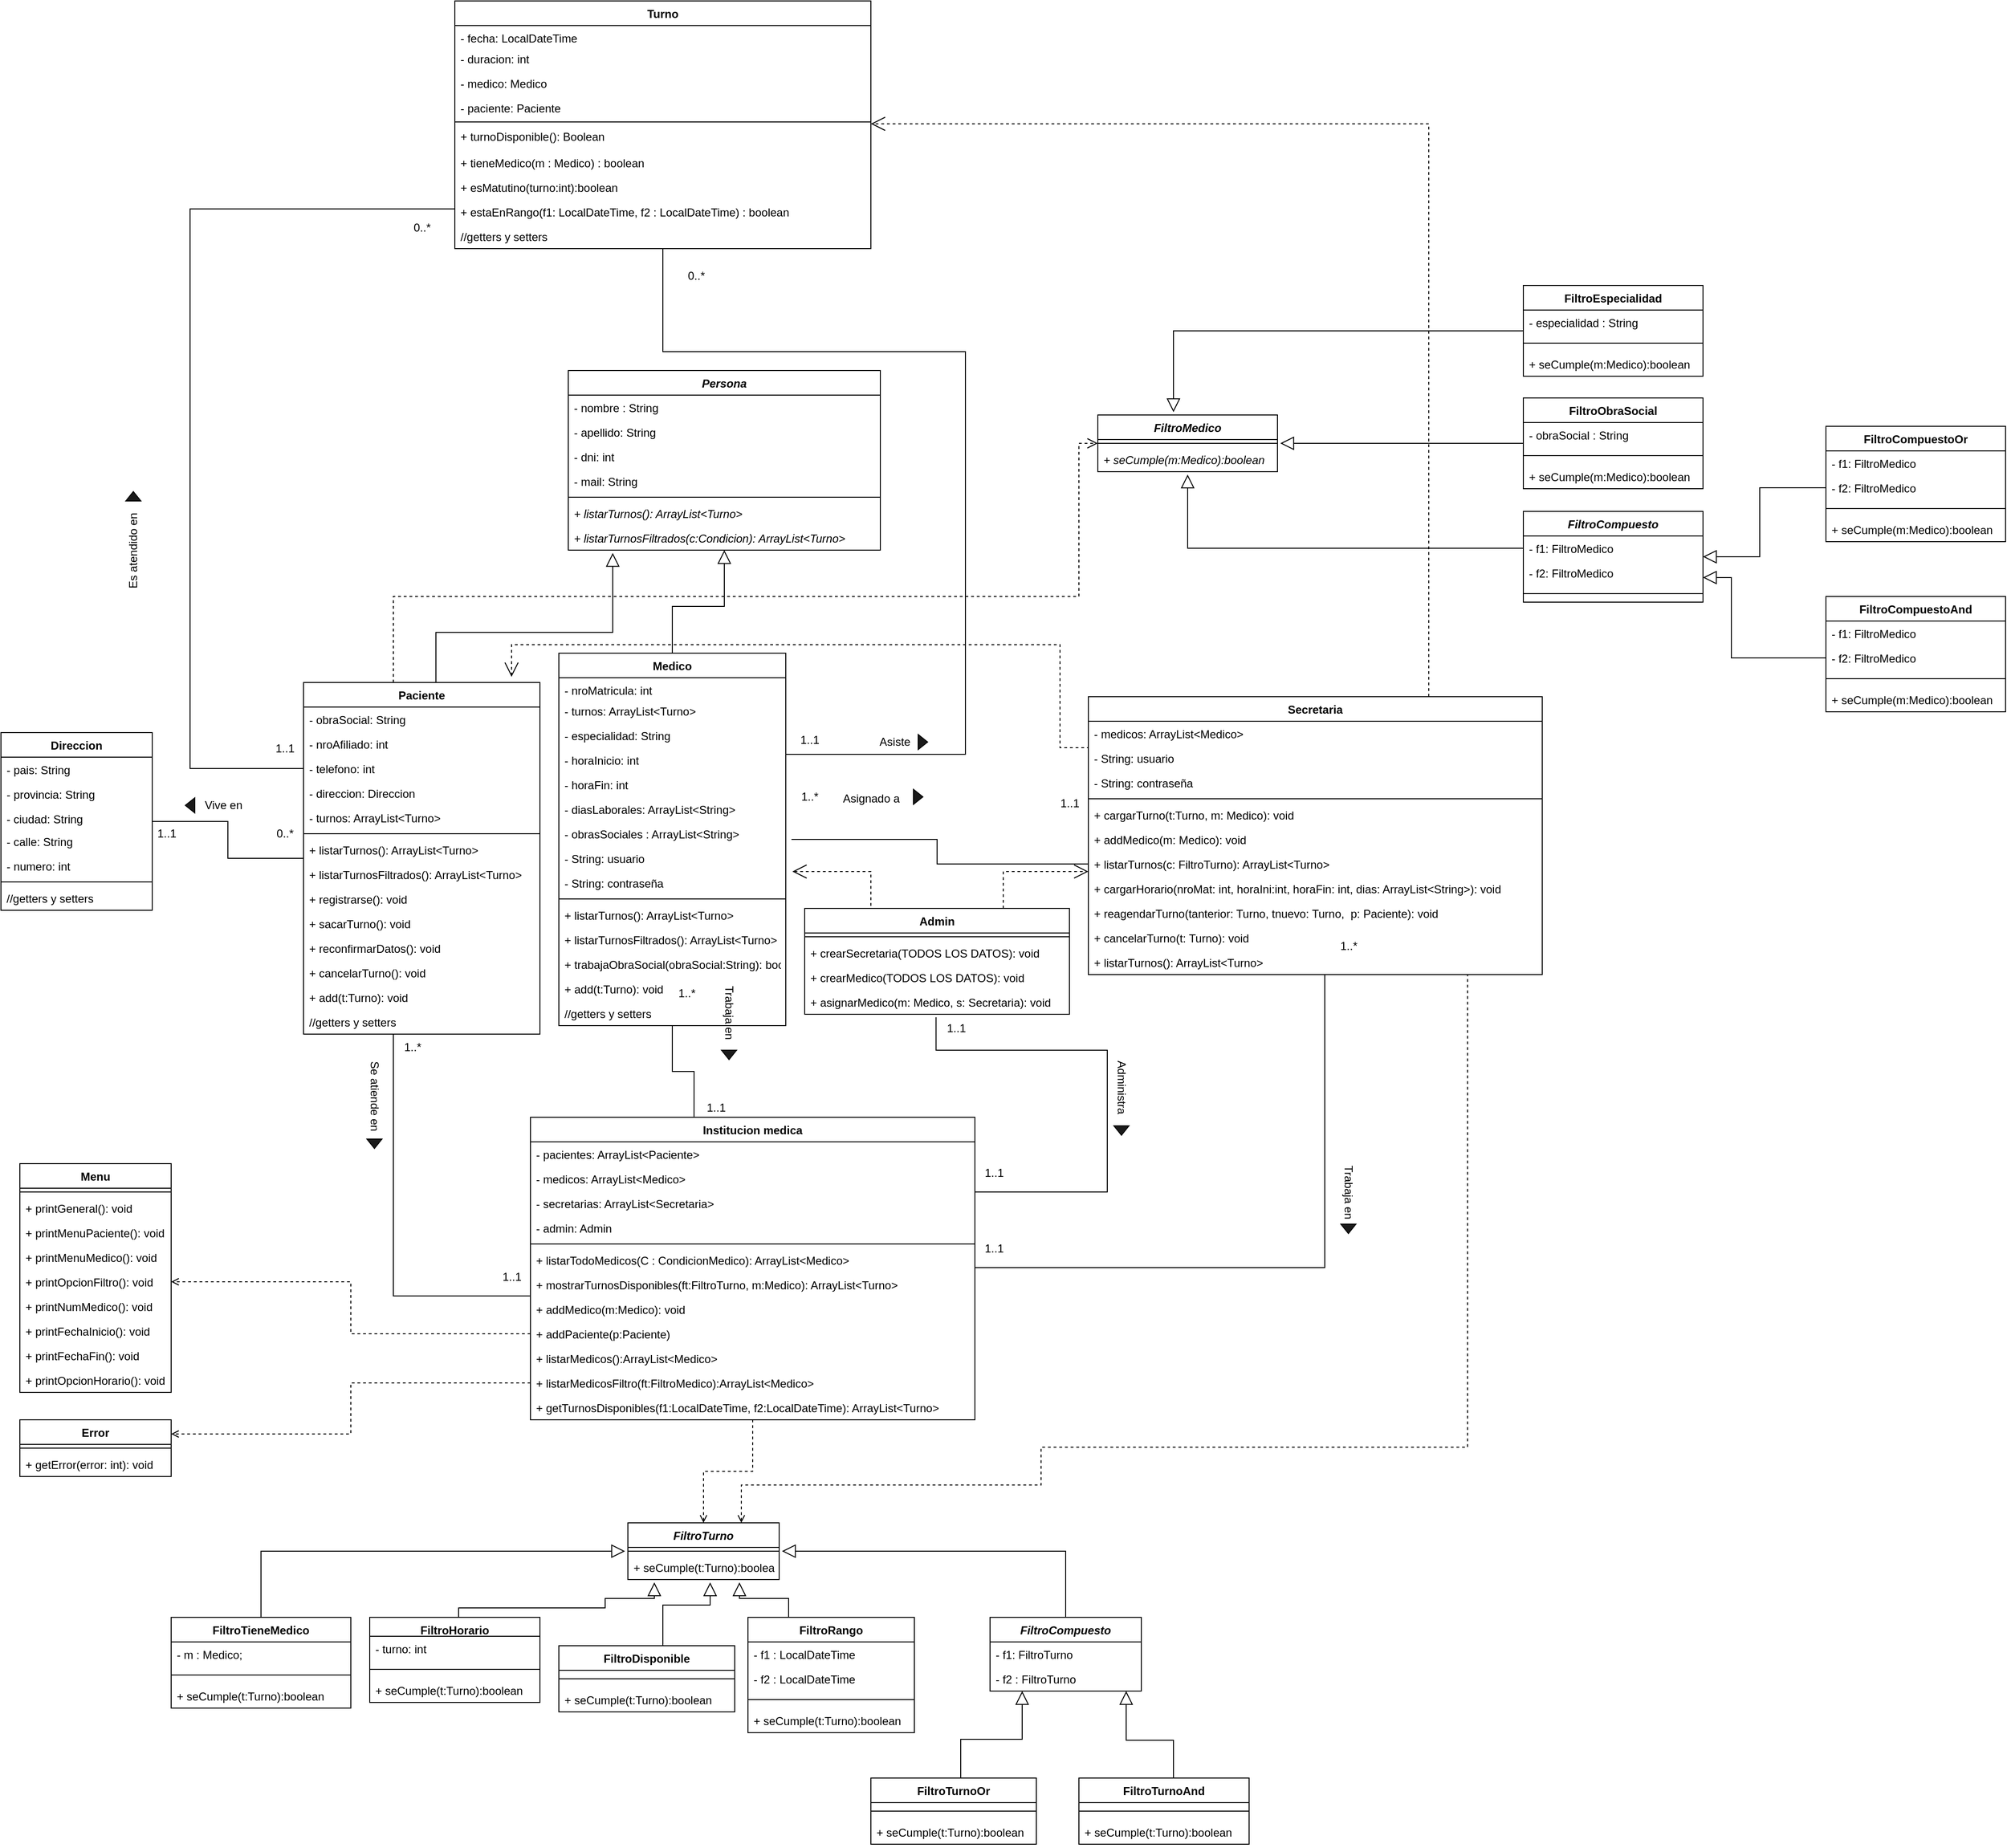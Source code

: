 <mxfile version="20.0.4" type="device"><diagram id="eNNoiYy3zsbSu4rZz6U4" name="Page-1"><mxGraphModel dx="2973" dy="3913" grid="1" gridSize="10" guides="1" tooltips="1" connect="1" arrows="1" fold="1" page="1" pageScale="1" pageWidth="827" pageHeight="1169" math="0" shadow="0"><root><mxCell id="0"/><mxCell id="1" parent="0"/><mxCell id="isVRR1Pka_SThPCU320l-51" style="edgeStyle=orthogonalEdgeStyle;rounded=0;orthogonalLoop=1;jettySize=auto;html=1;endArrow=none;endFill=0;" parent="1" source="OVdDONwCF1qoPZxri9as-1" target="OVdDONwCF1qoPZxri9as-21" edge="1"><mxGeometry relative="1" as="geometry"><Array as="points"><mxPoint x="425" y="90"/></Array></mxGeometry></mxCell><mxCell id="7klL8kHhsnshNYHiT0EC-13" style="edgeStyle=orthogonalEdgeStyle;rounded=0;orthogonalLoop=1;jettySize=auto;html=1;startArrow=none;startFill=0;endArrow=open;endFill=0;endSize=9;sourcePerimeterSpacing=0;targetPerimeterSpacing=0;strokeWidth=1;dashed=1;" parent="1" source="OVdDONwCF1qoPZxri9as-1" target="isVRR1Pka_SThPCU320l-33" edge="1"><mxGeometry relative="1" as="geometry"><Array as="points"><mxPoint x="425" y="-650"/><mxPoint x="1150" y="-650"/><mxPoint x="1150" y="-812"/></Array></mxGeometry></mxCell><mxCell id="OVdDONwCF1qoPZxri9as-1" value="Paciente" style="swimlane;fontStyle=1;align=center;verticalAlign=top;childLayout=stackLayout;horizontal=1;startSize=26;horizontalStack=0;resizeParent=1;resizeParentMax=0;resizeLast=0;collapsible=1;marginBottom=0;" parent="1" vertex="1"><mxGeometry x="330" y="-559" width="250" height="372" as="geometry"/></mxCell><mxCell id="OVdDONwCF1qoPZxri9as-2" value="- obraSocial: String" style="text;strokeColor=none;fillColor=none;align=left;verticalAlign=top;spacingLeft=4;spacingRight=4;overflow=hidden;rotatable=0;points=[[0,0.5],[1,0.5]];portConstraint=eastwest;" parent="OVdDONwCF1qoPZxri9as-1" vertex="1"><mxGeometry y="26" width="250" height="26" as="geometry"/></mxCell><mxCell id="OVdDONwCF1qoPZxri9as-12" value="- nroAfiliado: int" style="text;strokeColor=none;fillColor=none;align=left;verticalAlign=top;spacingLeft=4;spacingRight=4;overflow=hidden;rotatable=0;points=[[0,0.5],[1,0.5]];portConstraint=eastwest;" parent="OVdDONwCF1qoPZxri9as-1" vertex="1"><mxGeometry y="52" width="250" height="26" as="geometry"/></mxCell><mxCell id="OVdDONwCF1qoPZxri9as-13" value="- telefono: int" style="text;strokeColor=none;fillColor=none;align=left;verticalAlign=top;spacingLeft=4;spacingRight=4;overflow=hidden;rotatable=0;points=[[0,0.5],[1,0.5]];portConstraint=eastwest;" parent="OVdDONwCF1qoPZxri9as-1" vertex="1"><mxGeometry y="78" width="250" height="26" as="geometry"/></mxCell><mxCell id="OVdDONwCF1qoPZxri9as-20" value="- direccion: Direccion" style="text;strokeColor=none;fillColor=none;align=left;verticalAlign=top;spacingLeft=4;spacingRight=4;overflow=hidden;rotatable=0;points=[[0,0.5],[1,0.5]];portConstraint=eastwest;" parent="OVdDONwCF1qoPZxri9as-1" vertex="1"><mxGeometry y="104" width="250" height="26" as="geometry"/></mxCell><mxCell id="OVdDONwCF1qoPZxri9as-61" value="- turnos: ArrayList&lt;Turno&gt;" style="text;strokeColor=none;fillColor=none;align=left;verticalAlign=top;spacingLeft=4;spacingRight=4;overflow=hidden;rotatable=0;points=[[0,0.5],[1,0.5]];portConstraint=eastwest;" parent="OVdDONwCF1qoPZxri9as-1" vertex="1"><mxGeometry y="130" width="250" height="26" as="geometry"/></mxCell><mxCell id="OVdDONwCF1qoPZxri9as-3" value="" style="line;strokeWidth=1;fillColor=none;align=left;verticalAlign=middle;spacingTop=-1;spacingLeft=3;spacingRight=3;rotatable=0;labelPosition=right;points=[];portConstraint=eastwest;" parent="OVdDONwCF1qoPZxri9as-1" vertex="1"><mxGeometry y="156" width="250" height="8" as="geometry"/></mxCell><mxCell id="OVdDONwCF1qoPZxri9as-106" value="+ listarTurnos(): ArrayList&lt;Turno&gt;" style="text;strokeColor=none;fillColor=none;align=left;verticalAlign=top;spacingLeft=4;spacingRight=4;overflow=hidden;rotatable=0;points=[[0,0.5],[1,0.5]];portConstraint=eastwest;" parent="OVdDONwCF1qoPZxri9as-1" vertex="1"><mxGeometry y="164" width="250" height="26" as="geometry"/></mxCell><mxCell id="fv0rBx-ByHXXh0svGdCW-2" value="+ listarTurnosFiltrados(): ArrayList&lt;Turno&gt;" style="text;strokeColor=none;fillColor=none;align=left;verticalAlign=top;spacingLeft=4;spacingRight=4;overflow=hidden;rotatable=0;points=[[0,0.5],[1,0.5]];portConstraint=eastwest;" parent="OVdDONwCF1qoPZxri9as-1" vertex="1"><mxGeometry y="190" width="250" height="26" as="geometry"/></mxCell><mxCell id="OVdDONwCF1qoPZxri9as-68" value="+ registrarse(): void" style="text;strokeColor=none;fillColor=none;align=left;verticalAlign=top;spacingLeft=4;spacingRight=4;overflow=hidden;rotatable=0;points=[[0,0.5],[1,0.5]];portConstraint=eastwest;" parent="OVdDONwCF1qoPZxri9as-1" vertex="1"><mxGeometry y="216" width="250" height="26" as="geometry"/></mxCell><mxCell id="OVdDONwCF1qoPZxri9as-69" value="+ sacarTurno(): void" style="text;strokeColor=none;fillColor=none;align=left;verticalAlign=top;spacingLeft=4;spacingRight=4;overflow=hidden;rotatable=0;points=[[0,0.5],[1,0.5]];portConstraint=eastwest;" parent="OVdDONwCF1qoPZxri9as-1" vertex="1"><mxGeometry y="242" width="250" height="26" as="geometry"/></mxCell><mxCell id="OVdDONwCF1qoPZxri9as-80" value="+ reconfirmarDatos(): void" style="text;strokeColor=none;fillColor=none;align=left;verticalAlign=top;spacingLeft=4;spacingRight=4;overflow=hidden;rotatable=0;points=[[0,0.5],[1,0.5]];portConstraint=eastwest;" parent="OVdDONwCF1qoPZxri9as-1" vertex="1"><mxGeometry y="268" width="250" height="26" as="geometry"/></mxCell><mxCell id="fv0rBx-ByHXXh0svGdCW-3" value="+ cancelarTurno(): void" style="text;strokeColor=none;fillColor=none;align=left;verticalAlign=top;spacingLeft=4;spacingRight=4;overflow=hidden;rotatable=0;points=[[0,0.5],[1,0.5]];portConstraint=eastwest;" parent="OVdDONwCF1qoPZxri9as-1" vertex="1"><mxGeometry y="294" width="250" height="26" as="geometry"/></mxCell><mxCell id="OVdDONwCF1qoPZxri9as-84" value="+ add(t:Turno): void" style="text;strokeColor=none;fillColor=none;align=left;verticalAlign=top;spacingLeft=4;spacingRight=4;overflow=hidden;rotatable=0;points=[[0,0.5],[1,0.5]];portConstraint=eastwest;" parent="OVdDONwCF1qoPZxri9as-1" vertex="1"><mxGeometry y="320" width="250" height="26" as="geometry"/></mxCell><mxCell id="fv0rBx-ByHXXh0svGdCW-7" value="//getters y setters" style="text;strokeColor=none;fillColor=none;align=left;verticalAlign=top;spacingLeft=4;spacingRight=4;overflow=hidden;rotatable=0;points=[[0,0.5],[1,0.5]];portConstraint=eastwest;" parent="OVdDONwCF1qoPZxri9as-1" vertex="1"><mxGeometry y="346" width="250" height="26" as="geometry"/></mxCell><mxCell id="OVdDONwCF1qoPZxri9as-65" style="edgeStyle=orthogonalEdgeStyle;rounded=0;orthogonalLoop=1;jettySize=auto;html=1;exitX=0.5;exitY=1;exitDx=0;exitDy=0;entryX=0.5;entryY=0;entryDx=0;entryDy=0;endArrow=none;endFill=0;startArrow=block;startFill=0;sourcePerimeterSpacing=3;startSize=12;" parent="1" source="OVdDONwCF1qoPZxri9as-5" target="OVdDONwCF1qoPZxri9as-28" edge="1"><mxGeometry relative="1" as="geometry"/></mxCell><mxCell id="OVdDONwCF1qoPZxri9as-5" value="Persona" style="swimlane;fontStyle=3;align=center;verticalAlign=top;childLayout=stackLayout;horizontal=1;startSize=26;horizontalStack=0;resizeParent=1;resizeParentMax=0;resizeLast=0;collapsible=1;marginBottom=0;" parent="1" vertex="1"><mxGeometry x="610" y="-889" width="330" height="190" as="geometry"/></mxCell><mxCell id="OVdDONwCF1qoPZxri9as-6" value="- nombre : String" style="text;strokeColor=none;fillColor=none;align=left;verticalAlign=top;spacingLeft=4;spacingRight=4;overflow=hidden;rotatable=0;points=[[0,0.5],[1,0.5]];portConstraint=eastwest;" parent="OVdDONwCF1qoPZxri9as-5" vertex="1"><mxGeometry y="26" width="330" height="26" as="geometry"/></mxCell><mxCell id="OVdDONwCF1qoPZxri9as-9" value="- apellido: String" style="text;strokeColor=none;fillColor=none;align=left;verticalAlign=top;spacingLeft=4;spacingRight=4;overflow=hidden;rotatable=0;points=[[0,0.5],[1,0.5]];portConstraint=eastwest;" parent="OVdDONwCF1qoPZxri9as-5" vertex="1"><mxGeometry y="52" width="330" height="26" as="geometry"/></mxCell><mxCell id="OVdDONwCF1qoPZxri9as-10" value="- dni: int" style="text;strokeColor=none;fillColor=none;align=left;verticalAlign=top;spacingLeft=4;spacingRight=4;overflow=hidden;rotatable=0;points=[[0,0.5],[1,0.5]];portConstraint=eastwest;" parent="OVdDONwCF1qoPZxri9as-5" vertex="1"><mxGeometry y="78" width="330" height="26" as="geometry"/></mxCell><mxCell id="OVdDONwCF1qoPZxri9as-11" value="- mail: String" style="text;strokeColor=none;fillColor=none;align=left;verticalAlign=top;spacingLeft=4;spacingRight=4;overflow=hidden;rotatable=0;points=[[0,0.5],[1,0.5]];portConstraint=eastwest;" parent="OVdDONwCF1qoPZxri9as-5" vertex="1"><mxGeometry y="104" width="330" height="26" as="geometry"/></mxCell><mxCell id="OVdDONwCF1qoPZxri9as-7" value="" style="line;strokeWidth=1;fillColor=none;align=left;verticalAlign=middle;spacingTop=-1;spacingLeft=3;spacingRight=3;rotatable=0;labelPosition=right;points=[];portConstraint=eastwest;" parent="OVdDONwCF1qoPZxri9as-5" vertex="1"><mxGeometry y="130" width="330" height="8" as="geometry"/></mxCell><mxCell id="fv0rBx-ByHXXh0svGdCW-1" value="+ listarTurnos(): ArrayList&lt;Turno&gt;" style="text;strokeColor=none;fillColor=none;align=left;verticalAlign=top;spacingLeft=4;spacingRight=4;overflow=hidden;rotatable=0;points=[[0,0.5],[1,0.5]];portConstraint=eastwest;fontStyle=2" parent="OVdDONwCF1qoPZxri9as-5" vertex="1"><mxGeometry y="138" width="330" height="26" as="geometry"/></mxCell><mxCell id="OVdDONwCF1qoPZxri9as-62" value="+ listarTurnosFiltrados(c:Condicion): ArrayList&lt;Turno&gt;" style="text;strokeColor=none;fillColor=none;align=left;verticalAlign=top;spacingLeft=4;spacingRight=4;overflow=hidden;rotatable=0;points=[[0,0.5],[1,0.5]];portConstraint=eastwest;fontStyle=2" parent="OVdDONwCF1qoPZxri9as-5" vertex="1"><mxGeometry y="164" width="330" height="26" as="geometry"/></mxCell><mxCell id="OVdDONwCF1qoPZxri9as-21" value="Institucion medica" style="swimlane;fontStyle=1;align=center;verticalAlign=top;childLayout=stackLayout;horizontal=1;startSize=26;horizontalStack=0;resizeParent=1;resizeParentMax=0;resizeLast=0;collapsible=1;marginBottom=0;" parent="1" vertex="1"><mxGeometry x="570" y="-99" width="470" height="320" as="geometry"><mxRectangle x="500" y="140" width="140" height="26" as="alternateBounds"/></mxGeometry></mxCell><mxCell id="OVdDONwCF1qoPZxri9as-22" value="- pacientes: ArrayList&lt;Paciente&gt;" style="text;strokeColor=none;fillColor=none;align=left;verticalAlign=top;spacingLeft=4;spacingRight=4;overflow=hidden;rotatable=0;points=[[0,0.5],[1,0.5]];portConstraint=eastwest;" parent="OVdDONwCF1qoPZxri9as-21" vertex="1"><mxGeometry y="26" width="470" height="26" as="geometry"/></mxCell><mxCell id="OVdDONwCF1qoPZxri9as-25" value="- medicos: ArrayList&lt;Medico&gt;" style="text;strokeColor=none;fillColor=none;align=left;verticalAlign=top;spacingLeft=4;spacingRight=4;overflow=hidden;rotatable=0;points=[[0,0.5],[1,0.5]];portConstraint=eastwest;" parent="OVdDONwCF1qoPZxri9as-21" vertex="1"><mxGeometry y="52" width="470" height="26" as="geometry"/></mxCell><mxCell id="OVdDONwCF1qoPZxri9as-26" value="- secretarias: ArrayList&lt;Secretaria&gt;" style="text;strokeColor=none;fillColor=none;align=left;verticalAlign=top;spacingLeft=4;spacingRight=4;overflow=hidden;rotatable=0;points=[[0,0.5],[1,0.5]];portConstraint=eastwest;" parent="OVdDONwCF1qoPZxri9as-21" vertex="1"><mxGeometry y="78" width="470" height="26" as="geometry"/></mxCell><mxCell id="OVdDONwCF1qoPZxri9as-27" value="- admin: Admin" style="text;strokeColor=none;fillColor=none;align=left;verticalAlign=top;spacingLeft=4;spacingRight=4;overflow=hidden;rotatable=0;points=[[0,0.5],[1,0.5]];portConstraint=eastwest;" parent="OVdDONwCF1qoPZxri9as-21" vertex="1"><mxGeometry y="104" width="470" height="26" as="geometry"/></mxCell><mxCell id="OVdDONwCF1qoPZxri9as-23" value="" style="line;strokeWidth=1;fillColor=none;align=left;verticalAlign=middle;spacingTop=-1;spacingLeft=3;spacingRight=3;rotatable=0;labelPosition=right;points=[];portConstraint=eastwest;" parent="OVdDONwCF1qoPZxri9as-21" vertex="1"><mxGeometry y="130" width="470" height="8" as="geometry"/></mxCell><mxCell id="OVdDONwCF1qoPZxri9as-24" value="+ listarTodoMedicos(C : CondicionMedico): ArrayList&lt;Medico&gt;" style="text;strokeColor=none;fillColor=none;align=left;verticalAlign=top;spacingLeft=4;spacingRight=4;overflow=hidden;rotatable=0;points=[[0,0.5],[1,0.5]];portConstraint=eastwest;" parent="OVdDONwCF1qoPZxri9as-21" vertex="1"><mxGeometry y="138" width="470" height="26" as="geometry"/></mxCell><mxCell id="OVdDONwCF1qoPZxri9as-79" value="+ mostrarTurnosDisponibles(ft:FiltroTurno, m:Medico): ArrayList&lt;Turno&gt;" style="text;strokeColor=none;fillColor=none;align=left;verticalAlign=top;spacingLeft=4;spacingRight=4;overflow=hidden;rotatable=0;points=[[0,0.5],[1,0.5]];portConstraint=eastwest;" parent="OVdDONwCF1qoPZxri9as-21" vertex="1"><mxGeometry y="164" width="470" height="26" as="geometry"/></mxCell><mxCell id="fv0rBx-ByHXXh0svGdCW-14" value="+ addMedico(m:Medico): void" style="text;strokeColor=none;fillColor=none;align=left;verticalAlign=top;spacingLeft=4;spacingRight=4;overflow=hidden;rotatable=0;points=[[0,0.5],[1,0.5]];portConstraint=eastwest;" parent="OVdDONwCF1qoPZxri9as-21" vertex="1"><mxGeometry y="190" width="470" height="26" as="geometry"/></mxCell><mxCell id="fv0rBx-ByHXXh0svGdCW-13" value="+ addPaciente(p:Paciente)" style="text;strokeColor=none;fillColor=none;align=left;verticalAlign=top;spacingLeft=4;spacingRight=4;overflow=hidden;rotatable=0;points=[[0,0.5],[1,0.5]];portConstraint=eastwest;" parent="OVdDONwCF1qoPZxri9as-21" vertex="1"><mxGeometry y="216" width="470" height="26" as="geometry"/></mxCell><mxCell id="fv0rBx-ByHXXh0svGdCW-15" value="+ listarMedicos():ArrayList&lt;Medico&gt;" style="text;strokeColor=none;fillColor=none;align=left;verticalAlign=top;spacingLeft=4;spacingRight=4;overflow=hidden;rotatable=0;points=[[0,0.5],[1,0.5]];portConstraint=eastwest;" parent="OVdDONwCF1qoPZxri9as-21" vertex="1"><mxGeometry y="242" width="470" height="26" as="geometry"/></mxCell><mxCell id="fv0rBx-ByHXXh0svGdCW-17" value="+ listarMedicosFiltro(ft:FiltroMedico):ArrayList&lt;Medico&gt;" style="text;strokeColor=none;fillColor=none;align=left;verticalAlign=top;spacingLeft=4;spacingRight=4;overflow=hidden;rotatable=0;points=[[0,0.5],[1,0.5]];portConstraint=eastwest;" parent="OVdDONwCF1qoPZxri9as-21" vertex="1"><mxGeometry y="268" width="470" height="26" as="geometry"/></mxCell><mxCell id="fv0rBx-ByHXXh0svGdCW-16" value="+ getTurnosDisponibles(f1:LocalDateTime, f2:LocalDateTime): ArrayList&lt;Turno&gt;" style="text;strokeColor=none;fillColor=none;align=left;verticalAlign=top;spacingLeft=4;spacingRight=4;overflow=hidden;rotatable=0;points=[[0,0.5],[1,0.5]];portConstraint=eastwest;" parent="OVdDONwCF1qoPZxri9as-21" vertex="1"><mxGeometry y="294" width="470" height="26" as="geometry"/></mxCell><mxCell id="isVRR1Pka_SThPCU320l-52" style="edgeStyle=orthogonalEdgeStyle;rounded=0;orthogonalLoop=1;jettySize=auto;html=1;endArrow=none;endFill=0;entryX=0.368;entryY=0;entryDx=0;entryDy=0;entryPerimeter=0;" parent="1" source="OVdDONwCF1qoPZxri9as-28" target="OVdDONwCF1qoPZxri9as-21" edge="1"><mxGeometry relative="1" as="geometry"><mxPoint x="710" y="-149" as="targetPoint"/></mxGeometry></mxCell><mxCell id="OVdDONwCF1qoPZxri9as-28" value="Medico" style="swimlane;fontStyle=1;align=center;verticalAlign=top;childLayout=stackLayout;horizontal=1;startSize=26;horizontalStack=0;resizeParent=1;resizeParentMax=0;resizeLast=0;collapsible=1;marginBottom=0;" parent="1" vertex="1"><mxGeometry x="600" y="-590" width="240" height="394" as="geometry"/></mxCell><mxCell id="OVdDONwCF1qoPZxri9as-29" value="- nroMatricula: int" style="text;strokeColor=none;fillColor=none;align=left;verticalAlign=top;spacingLeft=4;spacingRight=4;overflow=hidden;rotatable=0;points=[[0,0.5],[1,0.5]];portConstraint=eastwest;" parent="OVdDONwCF1qoPZxri9as-28" vertex="1"><mxGeometry y="26" width="240" height="22" as="geometry"/></mxCell><mxCell id="OVdDONwCF1qoPZxri9as-32" value="- turnos: ArrayList&lt;Turno&gt;" style="text;strokeColor=none;fillColor=none;align=left;verticalAlign=top;spacingLeft=4;spacingRight=4;overflow=hidden;rotatable=0;points=[[0,0.5],[1,0.5]];portConstraint=eastwest;" parent="OVdDONwCF1qoPZxri9as-28" vertex="1"><mxGeometry y="48" width="240" height="26" as="geometry"/></mxCell><mxCell id="OVdDONwCF1qoPZxri9as-83" value="- especialidad: String" style="text;strokeColor=none;fillColor=none;align=left;verticalAlign=top;spacingLeft=4;spacingRight=4;overflow=hidden;rotatable=0;points=[[0,0.5],[1,0.5]];portConstraint=eastwest;" parent="OVdDONwCF1qoPZxri9as-28" vertex="1"><mxGeometry y="74" width="240" height="26" as="geometry"/></mxCell><mxCell id="OVdDONwCF1qoPZxri9as-99" value="- horaInicio: int" style="text;strokeColor=none;fillColor=none;align=left;verticalAlign=top;spacingLeft=4;spacingRight=4;overflow=hidden;rotatable=0;points=[[0,0.5],[1,0.5]];portConstraint=eastwest;" parent="OVdDONwCF1qoPZxri9as-28" vertex="1"><mxGeometry y="100" width="240" height="26" as="geometry"/></mxCell><mxCell id="OVdDONwCF1qoPZxri9as-100" value="- horaFin: int" style="text;strokeColor=none;fillColor=none;align=left;verticalAlign=top;spacingLeft=4;spacingRight=4;overflow=hidden;rotatable=0;points=[[0,0.5],[1,0.5]];portConstraint=eastwest;" parent="OVdDONwCF1qoPZxri9as-28" vertex="1"><mxGeometry y="126" width="240" height="26" as="geometry"/></mxCell><mxCell id="OVdDONwCF1qoPZxri9as-101" value="- diasLaborales: ArrayList&lt;String&gt;" style="text;strokeColor=none;fillColor=none;align=left;verticalAlign=top;spacingLeft=4;spacingRight=4;overflow=hidden;rotatable=0;points=[[0,0.5],[1,0.5]];portConstraint=eastwest;" parent="OVdDONwCF1qoPZxri9as-28" vertex="1"><mxGeometry y="152" width="240" height="26" as="geometry"/></mxCell><mxCell id="isVRR1Pka_SThPCU320l-44" value="- obrasSociales : ArrayList&lt;String&gt;" style="text;strokeColor=none;fillColor=none;align=left;verticalAlign=top;spacingLeft=4;spacingRight=4;overflow=hidden;rotatable=0;points=[[0,0.5],[1,0.5]];portConstraint=eastwest;" parent="OVdDONwCF1qoPZxri9as-28" vertex="1"><mxGeometry y="178" width="240" height="26" as="geometry"/></mxCell><mxCell id="6Ru7Ad_lTPDJzhiQWRdo-1" value="- String: usuario" style="text;strokeColor=none;fillColor=none;align=left;verticalAlign=top;spacingLeft=4;spacingRight=4;overflow=hidden;rotatable=0;points=[[0,0.5],[1,0.5]];portConstraint=eastwest;" parent="OVdDONwCF1qoPZxri9as-28" vertex="1"><mxGeometry y="204" width="240" height="26" as="geometry"/></mxCell><mxCell id="6Ru7Ad_lTPDJzhiQWRdo-2" value="- String: contraseña" style="text;strokeColor=none;fillColor=none;align=left;verticalAlign=top;spacingLeft=4;spacingRight=4;overflow=hidden;rotatable=0;points=[[0,0.5],[1,0.5]];portConstraint=eastwest;" parent="OVdDONwCF1qoPZxri9as-28" vertex="1"><mxGeometry y="230" width="240" height="26" as="geometry"/></mxCell><mxCell id="OVdDONwCF1qoPZxri9as-30" value="" style="line;strokeWidth=1;fillColor=none;align=left;verticalAlign=middle;spacingTop=-1;spacingLeft=3;spacingRight=3;rotatable=0;labelPosition=right;points=[];portConstraint=eastwest;" parent="OVdDONwCF1qoPZxri9as-28" vertex="1"><mxGeometry y="256" width="240" height="8" as="geometry"/></mxCell><mxCell id="fv0rBx-ByHXXh0svGdCW-4" value="+ listarTurnos(): ArrayList&lt;Turno&gt;" style="text;strokeColor=none;fillColor=none;align=left;verticalAlign=top;spacingLeft=4;spacingRight=4;overflow=hidden;rotatable=0;points=[[0,0.5],[1,0.5]];portConstraint=eastwest;" parent="OVdDONwCF1qoPZxri9as-28" vertex="1"><mxGeometry y="264" width="240" height="26" as="geometry"/></mxCell><mxCell id="fv0rBx-ByHXXh0svGdCW-5" value="+ listarTurnosFiltrados(): ArrayList&lt;Turno&gt;" style="text;strokeColor=none;fillColor=none;align=left;verticalAlign=top;spacingLeft=4;spacingRight=4;overflow=hidden;rotatable=0;points=[[0,0.5],[1,0.5]];portConstraint=eastwest;" parent="OVdDONwCF1qoPZxri9as-28" vertex="1"><mxGeometry y="290" width="240" height="26" as="geometry"/></mxCell><mxCell id="OVdDONwCF1qoPZxri9as-98" value="+ trabajaObraSocial(obraSocial:String): boolean" style="text;strokeColor=none;fillColor=none;align=left;verticalAlign=top;spacingLeft=4;spacingRight=4;overflow=hidden;rotatable=0;points=[[0,0.5],[1,0.5]];portConstraint=eastwest;" parent="OVdDONwCF1qoPZxri9as-28" vertex="1"><mxGeometry y="316" width="240" height="26" as="geometry"/></mxCell><mxCell id="fv0rBx-ByHXXh0svGdCW-10" value="+ add(t:Turno): void" style="text;strokeColor=none;fillColor=none;align=left;verticalAlign=top;spacingLeft=4;spacingRight=4;overflow=hidden;rotatable=0;points=[[0,0.5],[1,0.5]];portConstraint=eastwest;" parent="OVdDONwCF1qoPZxri9as-28" vertex="1"><mxGeometry y="342" width="240" height="26" as="geometry"/></mxCell><mxCell id="fv0rBx-ByHXXh0svGdCW-12" value="//getters y setters" style="text;strokeColor=none;fillColor=none;align=left;verticalAlign=top;spacingLeft=4;spacingRight=4;overflow=hidden;rotatable=0;points=[[0,0.5],[1,0.5]];portConstraint=eastwest;" parent="OVdDONwCF1qoPZxri9as-28" vertex="1"><mxGeometry y="368" width="240" height="26" as="geometry"/></mxCell><mxCell id="isVRR1Pka_SThPCU320l-53" style="edgeStyle=orthogonalEdgeStyle;rounded=0;orthogonalLoop=1;jettySize=auto;html=1;endArrow=none;endFill=0;" parent="1" source="OVdDONwCF1qoPZxri9as-33" target="OVdDONwCF1qoPZxri9as-21" edge="1"><mxGeometry relative="1" as="geometry"><Array as="points"><mxPoint x="1410" y="60"/></Array></mxGeometry></mxCell><mxCell id="isVRR1Pka_SThPCU320l-96" style="edgeStyle=orthogonalEdgeStyle;rounded=0;orthogonalLoop=1;jettySize=auto;html=1;exitX=0.75;exitY=0;exitDx=0;exitDy=0;startArrow=none;startFill=0;endArrow=open;endFill=0;endSize=13;dashed=1;" parent="1" source="OVdDONwCF1qoPZxri9as-33" target="OVdDONwCF1qoPZxri9as-54" edge="1"><mxGeometry relative="1" as="geometry"><Array as="points"><mxPoint x="1520" y="-1150"/></Array></mxGeometry></mxCell><mxCell id="isVRR1Pka_SThPCU320l-126" style="edgeStyle=orthogonalEdgeStyle;rounded=0;orthogonalLoop=1;jettySize=auto;html=1;exitX=0;exitY=0.25;exitDx=0;exitDy=0;dashed=1;startArrow=none;startFill=0;endArrow=open;endFill=0;startSize=13;endSize=13;sourcePerimeterSpacing=7;targetPerimeterSpacing=6;" parent="1" source="OVdDONwCF1qoPZxri9as-33" target="OVdDONwCF1qoPZxri9as-1" edge="1"><mxGeometry relative="1" as="geometry"><Array as="points"><mxPoint x="1130" y="-490"/><mxPoint x="1130" y="-599"/><mxPoint x="550" y="-599"/></Array></mxGeometry></mxCell><mxCell id="OVdDONwCF1qoPZxri9as-33" value="Secretaria" style="swimlane;fontStyle=1;align=center;verticalAlign=top;childLayout=stackLayout;horizontal=1;startSize=26;horizontalStack=0;resizeParent=1;resizeParentMax=0;resizeLast=0;collapsible=1;marginBottom=0;" parent="1" vertex="1"><mxGeometry x="1160" y="-544" width="480" height="294" as="geometry"/></mxCell><mxCell id="OVdDONwCF1qoPZxri9as-34" value="- medicos: ArrayList&lt;Medico&gt;" style="text;strokeColor=none;fillColor=none;align=left;verticalAlign=top;spacingLeft=4;spacingRight=4;overflow=hidden;rotatable=0;points=[[0,0.5],[1,0.5]];portConstraint=eastwest;" parent="OVdDONwCF1qoPZxri9as-33" vertex="1"><mxGeometry y="26" width="480" height="26" as="geometry"/></mxCell><mxCell id="1SQWCOU52_ZcQuTRJ_QR-5" value="- String: usuario" style="text;strokeColor=none;fillColor=none;align=left;verticalAlign=top;spacingLeft=4;spacingRight=4;overflow=hidden;rotatable=0;points=[[0,0.5],[1,0.5]];portConstraint=eastwest;" vertex="1" parent="OVdDONwCF1qoPZxri9as-33"><mxGeometry y="52" width="480" height="26" as="geometry"/></mxCell><mxCell id="1SQWCOU52_ZcQuTRJ_QR-4" value="- String: contraseña" style="text;strokeColor=none;fillColor=none;align=left;verticalAlign=top;spacingLeft=4;spacingRight=4;overflow=hidden;rotatable=0;points=[[0,0.5],[1,0.5]];portConstraint=eastwest;" vertex="1" parent="OVdDONwCF1qoPZxri9as-33"><mxGeometry y="78" width="480" height="26" as="geometry"/></mxCell><mxCell id="OVdDONwCF1qoPZxri9as-36" value="" style="line;strokeWidth=1;fillColor=none;align=left;verticalAlign=middle;spacingTop=-1;spacingLeft=3;spacingRight=3;rotatable=0;labelPosition=right;points=[];portConstraint=eastwest;" parent="OVdDONwCF1qoPZxri9as-33" vertex="1"><mxGeometry y="104" width="480" height="8" as="geometry"/></mxCell><mxCell id="OVdDONwCF1qoPZxri9as-37" value="+ cargarTurno(t:Turno, m: Medico): void" style="text;strokeColor=none;fillColor=none;align=left;verticalAlign=top;spacingLeft=4;spacingRight=4;overflow=hidden;rotatable=0;points=[[0,0.5],[1,0.5]];portConstraint=eastwest;" parent="OVdDONwCF1qoPZxri9as-33" vertex="1"><mxGeometry y="112" width="480" height="26" as="geometry"/></mxCell><mxCell id="OVdDONwCF1qoPZxri9as-94" value="+ addMedico(m: Medico): void" style="text;strokeColor=none;fillColor=none;align=left;verticalAlign=top;spacingLeft=4;spacingRight=4;overflow=hidden;rotatable=0;points=[[0,0.5],[1,0.5]];portConstraint=eastwest;" parent="OVdDONwCF1qoPZxri9as-33" vertex="1"><mxGeometry y="138" width="480" height="26" as="geometry"/></mxCell><mxCell id="OVdDONwCF1qoPZxri9as-87" value="+ listarTurnos(c: FiltroTurno): ArrayList&lt;Turno&gt;" style="text;strokeColor=none;fillColor=none;align=left;verticalAlign=top;spacingLeft=4;spacingRight=4;overflow=hidden;rotatable=0;points=[[0,0.5],[1,0.5]];portConstraint=eastwest;" parent="OVdDONwCF1qoPZxri9as-33" vertex="1"><mxGeometry y="164" width="480" height="26" as="geometry"/></mxCell><mxCell id="OVdDONwCF1qoPZxri9as-97" value="+ cargarHorario(nroMat: int, horaIni:int, horaFin: int, dias: ArrayList&lt;String&gt;): void" style="text;strokeColor=none;fillColor=none;align=left;verticalAlign=top;spacingLeft=4;spacingRight=4;overflow=hidden;rotatable=0;points=[[0,0.5],[1,0.5]];portConstraint=eastwest;" parent="OVdDONwCF1qoPZxri9as-33" vertex="1"><mxGeometry y="190" width="480" height="26" as="geometry"/></mxCell><mxCell id="OVdDONwCF1qoPZxri9as-102" value="+ reagendarTurno(tanterior: Turno, tnuevo: Turno,  p: Paciente): void" style="text;strokeColor=none;fillColor=none;align=left;verticalAlign=top;spacingLeft=4;spacingRight=4;overflow=hidden;rotatable=0;points=[[0,0.5],[1,0.5]];portConstraint=eastwest;" parent="OVdDONwCF1qoPZxri9as-33" vertex="1"><mxGeometry y="216" width="480" height="26" as="geometry"/></mxCell><mxCell id="OVdDONwCF1qoPZxri9as-104" value="+ cancelarTurno(t: Turno): void" style="text;strokeColor=none;fillColor=none;align=left;verticalAlign=top;spacingLeft=4;spacingRight=4;overflow=hidden;rotatable=0;points=[[0,0.5],[1,0.5]];portConstraint=eastwest;" parent="OVdDONwCF1qoPZxri9as-33" vertex="1"><mxGeometry y="242" width="480" height="26" as="geometry"/></mxCell><mxCell id="fv0rBx-ByHXXh0svGdCW-19" value="+ listarTurnos(): ArrayList&lt;Turno&gt;" style="text;strokeColor=none;fillColor=none;align=left;verticalAlign=top;spacingLeft=4;spacingRight=4;overflow=hidden;rotatable=0;points=[[0,0.5],[1,0.5]];portConstraint=eastwest;" parent="OVdDONwCF1qoPZxri9as-33" vertex="1"><mxGeometry y="268" width="480" height="26" as="geometry"/></mxCell><mxCell id="isVRR1Pka_SThPCU320l-107" style="edgeStyle=orthogonalEdgeStyle;rounded=0;orthogonalLoop=1;jettySize=auto;html=1;exitX=0.75;exitY=0;exitDx=0;exitDy=0;startArrow=none;startFill=0;endArrow=open;endFill=0;startSize=13;endSize=13;sourcePerimeterSpacing=7;targetPerimeterSpacing=6;dashed=1;" parent="1" source="OVdDONwCF1qoPZxri9as-38" edge="1"><mxGeometry relative="1" as="geometry"><Array as="points"><mxPoint x="1070" y="-359"/><mxPoint x="1160" y="-359"/></Array><mxPoint x="1160" y="-359" as="targetPoint"/></mxGeometry></mxCell><mxCell id="OVdDONwCF1qoPZxri9as-38" value="Admin" style="swimlane;fontStyle=1;align=center;verticalAlign=top;childLayout=stackLayout;horizontal=1;startSize=26;horizontalStack=0;resizeParent=1;resizeParentMax=0;resizeLast=0;collapsible=1;marginBottom=0;" parent="1" vertex="1"><mxGeometry x="860" y="-320" width="280" height="112" as="geometry"/></mxCell><mxCell id="OVdDONwCF1qoPZxri9as-41" value="" style="line;strokeWidth=1;fillColor=none;align=left;verticalAlign=middle;spacingTop=-1;spacingLeft=3;spacingRight=3;rotatable=0;labelPosition=right;points=[];portConstraint=eastwest;" parent="OVdDONwCF1qoPZxri9as-38" vertex="1"><mxGeometry y="26" width="280" height="8" as="geometry"/></mxCell><mxCell id="OVdDONwCF1qoPZxri9as-95" value="+ crearSecretaria(TODOS LOS DATOS): void" style="text;strokeColor=none;fillColor=none;align=left;verticalAlign=top;spacingLeft=4;spacingRight=4;overflow=hidden;rotatable=0;points=[[0,0.5],[1,0.5]];portConstraint=eastwest;" parent="OVdDONwCF1qoPZxri9as-38" vertex="1"><mxGeometry y="34" width="280" height="26" as="geometry"/></mxCell><mxCell id="OVdDONwCF1qoPZxri9as-96" value="+ crearMedico(TODOS LOS DATOS): void" style="text;strokeColor=none;fillColor=none;align=left;verticalAlign=top;spacingLeft=4;spacingRight=4;overflow=hidden;rotatable=0;points=[[0,0.5],[1,0.5]];portConstraint=eastwest;" parent="OVdDONwCF1qoPZxri9as-38" vertex="1"><mxGeometry y="60" width="280" height="26" as="geometry"/></mxCell><mxCell id="OVdDONwCF1qoPZxri9as-88" value="+ asignarMedico(m: Medico, s: Secretaria): void" style="text;strokeColor=none;fillColor=none;align=left;verticalAlign=top;spacingLeft=4;spacingRight=4;overflow=hidden;rotatable=0;points=[[0,0.5],[1,0.5]];portConstraint=eastwest;" parent="OVdDONwCF1qoPZxri9as-38" vertex="1"><mxGeometry y="86" width="280" height="26" as="geometry"/></mxCell><mxCell id="isVRR1Pka_SThPCU320l-87" style="edgeStyle=orthogonalEdgeStyle;rounded=0;orthogonalLoop=1;jettySize=auto;html=1;startArrow=none;startFill=0;endArrow=none;endFill=0;endSize=13;" parent="1" source="OVdDONwCF1qoPZxri9as-43" target="OVdDONwCF1qoPZxri9as-1" edge="1"><mxGeometry relative="1" as="geometry"/></mxCell><mxCell id="OVdDONwCF1qoPZxri9as-43" value="Direccion" style="swimlane;fontStyle=1;align=center;verticalAlign=top;childLayout=stackLayout;horizontal=1;startSize=26;horizontalStack=0;resizeParent=1;resizeParentMax=0;resizeLast=0;collapsible=1;marginBottom=0;" parent="1" vertex="1"><mxGeometry x="10" y="-506" width="160" height="188" as="geometry"/></mxCell><mxCell id="OVdDONwCF1qoPZxri9as-44" value="- pais: String" style="text;strokeColor=none;fillColor=none;align=left;verticalAlign=top;spacingLeft=4;spacingRight=4;overflow=hidden;rotatable=0;points=[[0,0.5],[1,0.5]];portConstraint=eastwest;" parent="OVdDONwCF1qoPZxri9as-43" vertex="1"><mxGeometry y="26" width="160" height="26" as="geometry"/></mxCell><mxCell id="OVdDONwCF1qoPZxri9as-48" value="- provincia: String" style="text;strokeColor=none;fillColor=none;align=left;verticalAlign=top;spacingLeft=4;spacingRight=4;overflow=hidden;rotatable=0;points=[[0,0.5],[1,0.5]];portConstraint=eastwest;" parent="OVdDONwCF1qoPZxri9as-43" vertex="1"><mxGeometry y="52" width="160" height="26" as="geometry"/></mxCell><mxCell id="OVdDONwCF1qoPZxri9as-49" value="- ciudad: String" style="text;strokeColor=none;fillColor=none;align=left;verticalAlign=top;spacingLeft=4;spacingRight=4;overflow=hidden;rotatable=0;points=[[0,0.5],[1,0.5]];portConstraint=eastwest;" parent="OVdDONwCF1qoPZxri9as-43" vertex="1"><mxGeometry y="78" width="160" height="24" as="geometry"/></mxCell><mxCell id="OVdDONwCF1qoPZxri9as-50" value="- calle: String" style="text;strokeColor=none;fillColor=none;align=left;verticalAlign=top;spacingLeft=4;spacingRight=4;overflow=hidden;rotatable=0;points=[[0,0.5],[1,0.5]];portConstraint=eastwest;" parent="OVdDONwCF1qoPZxri9as-43" vertex="1"><mxGeometry y="102" width="160" height="26" as="geometry"/></mxCell><mxCell id="OVdDONwCF1qoPZxri9as-52" value="- numero: int" style="text;strokeColor=none;fillColor=none;align=left;verticalAlign=top;spacingLeft=4;spacingRight=4;overflow=hidden;rotatable=0;points=[[0,0.5],[1,0.5]];portConstraint=eastwest;" parent="OVdDONwCF1qoPZxri9as-43" vertex="1"><mxGeometry y="128" width="160" height="26" as="geometry"/></mxCell><mxCell id="OVdDONwCF1qoPZxri9as-46" value="" style="line;strokeWidth=1;fillColor=none;align=left;verticalAlign=middle;spacingTop=-1;spacingLeft=3;spacingRight=3;rotatable=0;labelPosition=right;points=[];portConstraint=eastwest;" parent="OVdDONwCF1qoPZxri9as-43" vertex="1"><mxGeometry y="154" width="160" height="8" as="geometry"/></mxCell><mxCell id="OVdDONwCF1qoPZxri9as-47" value="//getters y setters" style="text;strokeColor=none;fillColor=none;align=left;verticalAlign=top;spacingLeft=4;spacingRight=4;overflow=hidden;rotatable=0;points=[[0,0.5],[1,0.5]];portConstraint=eastwest;" parent="OVdDONwCF1qoPZxri9as-43" vertex="1"><mxGeometry y="162" width="160" height="26" as="geometry"/></mxCell><mxCell id="OVdDONwCF1qoPZxri9as-54" value="Turno" style="swimlane;fontStyle=1;align=center;verticalAlign=top;childLayout=stackLayout;horizontal=1;startSize=26;horizontalStack=0;resizeParent=1;resizeParentMax=0;resizeLast=0;collapsible=1;marginBottom=0;" parent="1" vertex="1"><mxGeometry x="490" y="-1280" width="440" height="262" as="geometry"><mxRectangle x="1140" y="610" width="70" height="26" as="alternateBounds"/></mxGeometry></mxCell><mxCell id="OVdDONwCF1qoPZxri9as-55" value="- fecha: LocalDateTime" style="text;strokeColor=none;fillColor=none;align=left;verticalAlign=top;spacingLeft=4;spacingRight=4;overflow=hidden;rotatable=0;points=[[0,0.5],[1,0.5]];portConstraint=eastwest;" parent="OVdDONwCF1qoPZxri9as-54" vertex="1"><mxGeometry y="26" width="440" height="22" as="geometry"/></mxCell><mxCell id="OVdDONwCF1qoPZxri9as-56" value="- duracion: int" style="text;strokeColor=none;fillColor=none;align=left;verticalAlign=top;spacingLeft=4;spacingRight=4;overflow=hidden;rotatable=0;points=[[0,0.5],[1,0.5]];portConstraint=eastwest;" parent="OVdDONwCF1qoPZxri9as-54" vertex="1"><mxGeometry y="48" width="440" height="26" as="geometry"/></mxCell><mxCell id="OVdDONwCF1qoPZxri9as-59" value="- medico: Medico" style="text;strokeColor=none;fillColor=none;align=left;verticalAlign=top;spacingLeft=4;spacingRight=4;overflow=hidden;rotatable=0;points=[[0,0.5],[1,0.5]];portConstraint=eastwest;" parent="OVdDONwCF1qoPZxri9as-54" vertex="1"><mxGeometry y="74" width="440" height="26" as="geometry"/></mxCell><mxCell id="OVdDONwCF1qoPZxri9as-60" value="- paciente: Paciente" style="text;strokeColor=none;fillColor=none;align=left;verticalAlign=top;spacingLeft=4;spacingRight=4;overflow=hidden;rotatable=0;points=[[0,0.5],[1,0.5]];portConstraint=eastwest;" parent="OVdDONwCF1qoPZxri9as-54" vertex="1"><mxGeometry y="100" width="440" height="26" as="geometry"/></mxCell><mxCell id="OVdDONwCF1qoPZxri9as-57" value="" style="line;strokeWidth=1;fillColor=none;align=left;verticalAlign=middle;spacingTop=-1;spacingLeft=3;spacingRight=3;rotatable=0;labelPosition=right;points=[];portConstraint=eastwest;" parent="OVdDONwCF1qoPZxri9as-54" vertex="1"><mxGeometry y="126" width="440" height="4" as="geometry"/></mxCell><mxCell id="OVdDONwCF1qoPZxri9as-103" value="+ turnoDisponible(): Boolean" style="text;strokeColor=none;fillColor=none;align=left;verticalAlign=top;spacingLeft=4;spacingRight=4;overflow=hidden;rotatable=0;points=[[0,0.5],[1,0.5]];portConstraint=eastwest;" parent="OVdDONwCF1qoPZxri9as-54" vertex="1"><mxGeometry y="130" width="440" height="28" as="geometry"/></mxCell><mxCell id="isVRR1Pka_SThPCU320l-3" value="+ tieneMedico(m : Medico) : boolean" style="text;strokeColor=none;fillColor=none;align=left;verticalAlign=top;spacingLeft=4;spacingRight=4;overflow=hidden;rotatable=0;points=[[0,0.5],[1,0.5]];portConstraint=eastwest;" parent="OVdDONwCF1qoPZxri9as-54" vertex="1"><mxGeometry y="158" width="440" height="26" as="geometry"/></mxCell><mxCell id="isVRR1Pka_SThPCU320l-4" value="+ esMatutino(turno:int):boolean" style="text;strokeColor=none;fillColor=none;align=left;verticalAlign=top;spacingLeft=4;spacingRight=4;overflow=hidden;rotatable=0;points=[[0,0.5],[1,0.5]];portConstraint=eastwest;" parent="OVdDONwCF1qoPZxri9as-54" vertex="1"><mxGeometry y="184" width="440" height="26" as="geometry"/></mxCell><mxCell id="fv0rBx-ByHXXh0svGdCW-21" value="+ estaEnRango(f1: LocalDateTime, f2 : LocalDateTime) : boolean" style="text;strokeColor=none;fillColor=none;align=left;verticalAlign=top;spacingLeft=4;spacingRight=4;overflow=hidden;rotatable=0;points=[[0,0.5],[1,0.5]];portConstraint=eastwest;" parent="OVdDONwCF1qoPZxri9as-54" vertex="1"><mxGeometry y="210" width="440" height="26" as="geometry"/></mxCell><mxCell id="isVRR1Pka_SThPCU320l-5" value="//getters y setters" style="text;strokeColor=none;fillColor=none;align=left;verticalAlign=top;spacingLeft=4;spacingRight=4;overflow=hidden;rotatable=0;points=[[0,0.5],[1,0.5]];portConstraint=eastwest;" parent="OVdDONwCF1qoPZxri9as-54" vertex="1"><mxGeometry y="236" width="440" height="26" as="geometry"/></mxCell><mxCell id="OVdDONwCF1qoPZxri9as-64" style="edgeStyle=orthogonalEdgeStyle;rounded=0;orthogonalLoop=1;jettySize=auto;html=1;endArrow=none;endFill=0;startArrow=block;startFill=0;sourcePerimeterSpacing=3;startSize=12;" parent="1" source="OVdDONwCF1qoPZxri9as-5" target="OVdDONwCF1qoPZxri9as-1" edge="1"><mxGeometry relative="1" as="geometry"><mxPoint x="460" y="-590" as="targetPoint"/><Array as="points"><mxPoint x="657" y="-612"/><mxPoint x="470" y="-612"/></Array></mxGeometry></mxCell><mxCell id="7klL8kHhsnshNYHiT0EC-2" style="edgeStyle=orthogonalEdgeStyle;rounded=0;orthogonalLoop=1;jettySize=auto;html=1;endArrow=none;endFill=0;startArrow=block;startFill=0;sourcePerimeterSpacing=3;startSize=12;" parent="1" source="isVRR1Pka_SThPCU320l-33" target="isVRR1Pka_SThPCU320l-36" edge="1"><mxGeometry relative="1" as="geometry"><Array as="points"><mxPoint x="1250" y="-931"/></Array></mxGeometry></mxCell><mxCell id="7klL8kHhsnshNYHiT0EC-3" style="edgeStyle=orthogonalEdgeStyle;rounded=0;orthogonalLoop=1;jettySize=auto;html=1;endArrow=none;endFill=0;startArrow=block;startFill=0;sourcePerimeterSpacing=3;startSize=12;" parent="1" source="isVRR1Pka_SThPCU320l-33" target="isVRR1Pka_SThPCU320l-40" edge="1"><mxGeometry relative="1" as="geometry"/></mxCell><mxCell id="7klL8kHhsnshNYHiT0EC-4" style="edgeStyle=orthogonalEdgeStyle;rounded=0;orthogonalLoop=1;jettySize=auto;html=1;endArrow=none;endFill=0;startArrow=block;startFill=0;sourcePerimeterSpacing=3;startSize=12;" parent="1" source="isVRR1Pka_SThPCU320l-33" target="isVRR1Pka_SThPCU320l-46" edge="1"><mxGeometry relative="1" as="geometry"/></mxCell><mxCell id="isVRR1Pka_SThPCU320l-33" value="FiltroMedico" style="swimlane;fontStyle=3;align=center;verticalAlign=top;childLayout=stackLayout;horizontal=1;startSize=26;horizontalStack=0;resizeParent=1;resizeParentMax=0;resizeLast=0;collapsible=1;marginBottom=0;" parent="1" vertex="1"><mxGeometry x="1170" y="-842" width="190" height="60" as="geometry"/></mxCell><mxCell id="isVRR1Pka_SThPCU320l-34" value="" style="line;strokeWidth=1;fillColor=none;align=left;verticalAlign=middle;spacingTop=-1;spacingLeft=3;spacingRight=3;rotatable=0;labelPosition=right;points=[];portConstraint=eastwest;" parent="isVRR1Pka_SThPCU320l-33" vertex="1"><mxGeometry y="26" width="190" height="8" as="geometry"/></mxCell><mxCell id="isVRR1Pka_SThPCU320l-35" value="+ seCumple(m:Medico):boolean" style="text;strokeColor=none;fillColor=none;align=left;verticalAlign=top;spacingLeft=4;spacingRight=4;overflow=hidden;rotatable=0;points=[[0,0.5],[1,0.5]];portConstraint=eastwest;fontStyle=2;labelBackgroundColor=none;" parent="isVRR1Pka_SThPCU320l-33" vertex="1"><mxGeometry y="34" width="190" height="26" as="geometry"/></mxCell><mxCell id="isVRR1Pka_SThPCU320l-36" value="FiltroEspecialidad" style="swimlane;fontStyle=1;align=center;verticalAlign=top;childLayout=stackLayout;horizontal=1;startSize=26;horizontalStack=0;resizeParent=1;resizeParentMax=0;resizeLast=0;collapsible=1;marginBottom=0;" parent="1" vertex="1"><mxGeometry x="1620" y="-979" width="190" height="96" as="geometry"/></mxCell><mxCell id="isVRR1Pka_SThPCU320l-37" value="- especialidad : String" style="text;strokeColor=none;fillColor=none;align=left;verticalAlign=top;spacingLeft=4;spacingRight=4;overflow=hidden;rotatable=0;points=[[0,0.5],[1,0.5]];portConstraint=eastwest;fontStyle=0;labelBackgroundColor=none;" parent="isVRR1Pka_SThPCU320l-36" vertex="1"><mxGeometry y="26" width="190" height="26" as="geometry"/></mxCell><mxCell id="isVRR1Pka_SThPCU320l-38" value="" style="line;strokeWidth=1;fillColor=none;align=left;verticalAlign=middle;spacingTop=-1;spacingLeft=3;spacingRight=3;rotatable=0;labelPosition=right;points=[];portConstraint=eastwest;" parent="isVRR1Pka_SThPCU320l-36" vertex="1"><mxGeometry y="52" width="190" height="18" as="geometry"/></mxCell><mxCell id="isVRR1Pka_SThPCU320l-39" value="+ seCumple(m:Medico):boolean" style="text;strokeColor=none;fillColor=none;align=left;verticalAlign=top;spacingLeft=4;spacingRight=4;overflow=hidden;rotatable=0;points=[[0,0.5],[1,0.5]];portConstraint=eastwest;fontStyle=0;labelBackgroundColor=none;" parent="isVRR1Pka_SThPCU320l-36" vertex="1"><mxGeometry y="70" width="190" height="26" as="geometry"/></mxCell><mxCell id="isVRR1Pka_SThPCU320l-40" value="FiltroObraSocial" style="swimlane;fontStyle=1;align=center;verticalAlign=top;childLayout=stackLayout;horizontal=1;startSize=26;horizontalStack=0;resizeParent=1;resizeParentMax=0;resizeLast=0;collapsible=1;marginBottom=0;" parent="1" vertex="1"><mxGeometry x="1620" y="-860" width="190" height="96" as="geometry"/></mxCell><mxCell id="isVRR1Pka_SThPCU320l-41" value="- obraSocial : String" style="text;strokeColor=none;fillColor=none;align=left;verticalAlign=top;spacingLeft=4;spacingRight=4;overflow=hidden;rotatable=0;points=[[0,0.5],[1,0.5]];portConstraint=eastwest;fontStyle=0;labelBackgroundColor=none;" parent="isVRR1Pka_SThPCU320l-40" vertex="1"><mxGeometry y="26" width="190" height="26" as="geometry"/></mxCell><mxCell id="isVRR1Pka_SThPCU320l-42" value="" style="line;strokeWidth=1;fillColor=none;align=left;verticalAlign=middle;spacingTop=-1;spacingLeft=3;spacingRight=3;rotatable=0;labelPosition=right;points=[];portConstraint=eastwest;" parent="isVRR1Pka_SThPCU320l-40" vertex="1"><mxGeometry y="52" width="190" height="18" as="geometry"/></mxCell><mxCell id="isVRR1Pka_SThPCU320l-43" value="+ seCumple(m:Medico):boolean" style="text;strokeColor=none;fillColor=none;align=left;verticalAlign=top;spacingLeft=4;spacingRight=4;overflow=hidden;rotatable=0;points=[[0,0.5],[1,0.5]];portConstraint=eastwest;fontStyle=0;labelBackgroundColor=none;" parent="isVRR1Pka_SThPCU320l-40" vertex="1"><mxGeometry y="70" width="190" height="26" as="geometry"/></mxCell><mxCell id="isVRR1Pka_SThPCU320l-45" value="FiltroCompuesto" style="swimlane;fontStyle=3;align=center;verticalAlign=top;childLayout=stackLayout;horizontal=1;startSize=26;horizontalStack=0;resizeParent=1;resizeParentMax=0;resizeLast=0;collapsible=1;marginBottom=0;" parent="1" vertex="1"><mxGeometry x="1620" y="-740" width="190" height="96" as="geometry"/></mxCell><mxCell id="isVRR1Pka_SThPCU320l-46" value="- f1: FiltroMedico" style="text;strokeColor=none;fillColor=none;align=left;verticalAlign=top;spacingLeft=4;spacingRight=4;overflow=hidden;rotatable=0;points=[[0,0.5],[1,0.5]];portConstraint=eastwest;fontStyle=0;labelBackgroundColor=none;" parent="isVRR1Pka_SThPCU320l-45" vertex="1"><mxGeometry y="26" width="190" height="26" as="geometry"/></mxCell><mxCell id="isVRR1Pka_SThPCU320l-47" value="- f2: FiltroMedico" style="text;strokeColor=none;fillColor=none;align=left;verticalAlign=top;spacingLeft=4;spacingRight=4;overflow=hidden;rotatable=0;points=[[0,0.5],[1,0.5]];portConstraint=eastwest;fontStyle=0;labelBackgroundColor=none;" parent="isVRR1Pka_SThPCU320l-45" vertex="1"><mxGeometry y="52" width="190" height="26" as="geometry"/></mxCell><mxCell id="isVRR1Pka_SThPCU320l-48" value="" style="line;strokeWidth=1;fillColor=none;align=left;verticalAlign=middle;spacingTop=-1;spacingLeft=3;spacingRight=3;rotatable=0;labelPosition=right;points=[];portConstraint=eastwest;" parent="isVRR1Pka_SThPCU320l-45" vertex="1"><mxGeometry y="78" width="190" height="18" as="geometry"/></mxCell><mxCell id="isVRR1Pka_SThPCU320l-54" value="Se atiende en&amp;nbsp;" style="text;html=1;align=center;verticalAlign=middle;resizable=0;points=[];autosize=1;strokeColor=none;fillColor=none;rotation=90;" parent="1" vertex="1"><mxGeometry x="360" y="-130" width="90" height="20" as="geometry"/></mxCell><mxCell id="isVRR1Pka_SThPCU320l-55" value="" style="triangle;whiteSpace=wrap;html=1;labelBackgroundColor=none;rotation=90;fillColor=#1A1A1A;" parent="1" vertex="1"><mxGeometry x="400" y="-79" width="10" height="16" as="geometry"/></mxCell><mxCell id="isVRR1Pka_SThPCU320l-57" value="1..1" style="text;html=1;align=center;verticalAlign=middle;resizable=0;points=[];autosize=1;strokeColor=none;fillColor=none;" parent="1" vertex="1"><mxGeometry x="530" y="60" width="40" height="20" as="geometry"/></mxCell><mxCell id="isVRR1Pka_SThPCU320l-58" value="1..*" style="text;html=1;align=center;verticalAlign=middle;resizable=0;points=[];autosize=1;strokeColor=none;fillColor=none;" parent="1" vertex="1"><mxGeometry x="430" y="-183" width="30" height="20" as="geometry"/></mxCell><mxCell id="isVRR1Pka_SThPCU320l-59" value="Trabaja en" style="text;html=1;align=center;verticalAlign=middle;resizable=0;points=[];autosize=1;strokeColor=none;fillColor=none;rotation=90;" parent="1" vertex="1"><mxGeometry x="745" y="-220" width="70" height="20" as="geometry"/></mxCell><mxCell id="isVRR1Pka_SThPCU320l-60" value="" style="triangle;whiteSpace=wrap;html=1;labelBackgroundColor=none;rotation=90;fillColor=#1A1A1A;" parent="1" vertex="1"><mxGeometry x="775" y="-173" width="10" height="16" as="geometry"/></mxCell><mxCell id="isVRR1Pka_SThPCU320l-63" value="1..1" style="text;html=1;align=center;verticalAlign=middle;resizable=0;points=[];autosize=1;strokeColor=none;fillColor=none;" parent="1" vertex="1"><mxGeometry x="746" y="-119" width="40" height="20" as="geometry"/></mxCell><mxCell id="isVRR1Pka_SThPCU320l-64" value="1..*" style="text;html=1;align=center;verticalAlign=middle;resizable=0;points=[];autosize=1;strokeColor=none;fillColor=none;" parent="1" vertex="1"><mxGeometry x="720" y="-240" width="30" height="20" as="geometry"/></mxCell><mxCell id="isVRR1Pka_SThPCU320l-65" value="Trabaja en" style="text;html=1;align=center;verticalAlign=middle;resizable=0;points=[];autosize=1;strokeColor=none;fillColor=none;rotation=90;" parent="1" vertex="1"><mxGeometry x="1400" y="-30" width="70" height="20" as="geometry"/></mxCell><mxCell id="isVRR1Pka_SThPCU320l-66" value="" style="triangle;whiteSpace=wrap;html=1;labelBackgroundColor=none;rotation=90;fillColor=#1A1A1A;" parent="1" vertex="1"><mxGeometry x="1430" y="11" width="10" height="16" as="geometry"/></mxCell><mxCell id="isVRR1Pka_SThPCU320l-67" value="1..1" style="text;html=1;align=center;verticalAlign=middle;resizable=0;points=[];autosize=1;strokeColor=none;fillColor=none;" parent="1" vertex="1"><mxGeometry x="1040" y="-50" width="40" height="20" as="geometry"/></mxCell><mxCell id="isVRR1Pka_SThPCU320l-68" value="1..*" style="text;html=1;align=center;verticalAlign=middle;resizable=0;points=[];autosize=1;strokeColor=none;fillColor=none;" parent="1" vertex="1"><mxGeometry x="1420" y="-290" width="30" height="20" as="geometry"/></mxCell><mxCell id="isVRR1Pka_SThPCU320l-71" value="" style="triangle;whiteSpace=wrap;html=1;labelBackgroundColor=none;rotation=90;fillColor=#1A1A1A;" parent="1" vertex="1"><mxGeometry x="1190" y="-93" width="10" height="16" as="geometry"/></mxCell><mxCell id="isVRR1Pka_SThPCU320l-72" value="1..1" style="text;html=1;align=center;verticalAlign=middle;resizable=0;points=[];autosize=1;strokeColor=none;fillColor=none;" parent="1" vertex="1"><mxGeometry x="1040" y="30" width="40" height="20" as="geometry"/></mxCell><mxCell id="isVRR1Pka_SThPCU320l-73" value="1..1" style="text;html=1;align=center;verticalAlign=middle;resizable=0;points=[];autosize=1;strokeColor=none;fillColor=none;" parent="1" vertex="1"><mxGeometry x="1000" y="-203" width="40" height="20" as="geometry"/></mxCell><mxCell id="isVRR1Pka_SThPCU320l-82" style="edgeStyle=orthogonalEdgeStyle;rounded=0;orthogonalLoop=1;jettySize=auto;html=1;entryX=0.25;entryY=0;entryDx=0;entryDy=0;startArrow=open;startFill=0;endArrow=none;endFill=0;endSize=13;dashed=1;sourcePerimeterSpacing=7;targetPerimeterSpacing=6;startSize=13;" parent="1" source="OVdDONwCF1qoPZxri9as-28" target="OVdDONwCF1qoPZxri9as-38" edge="1"><mxGeometry relative="1" as="geometry"><mxPoint x="810" y="-359" as="sourcePoint"/><Array as="points"><mxPoint x="930" y="-359"/></Array></mxGeometry></mxCell><mxCell id="isVRR1Pka_SThPCU320l-84" style="edgeStyle=orthogonalEdgeStyle;rounded=0;orthogonalLoop=1;jettySize=auto;html=1;startArrow=none;startFill=0;endArrow=none;endFill=0;endSize=13;exitX=0.496;exitY=1.121;exitDx=0;exitDy=0;exitPerimeter=0;" parent="1" source="OVdDONwCF1qoPZxri9as-88" target="OVdDONwCF1qoPZxri9as-21" edge="1"><mxGeometry relative="1" as="geometry"><mxPoint x="1000" y="-229" as="sourcePoint"/><mxPoint x="950" y="-79" as="targetPoint"/><Array as="points"><mxPoint x="999" y="-170"/><mxPoint x="1180" y="-170"/><mxPoint x="1180" y="-20"/></Array></mxGeometry></mxCell><mxCell id="isVRR1Pka_SThPCU320l-86" value="Administra" style="text;html=1;align=center;verticalAlign=middle;resizable=0;points=[];autosize=1;strokeColor=none;fillColor=none;rotation=90;" parent="1" vertex="1"><mxGeometry x="1160" y="-141" width="70" height="20" as="geometry"/></mxCell><mxCell id="isVRR1Pka_SThPCU320l-88" value="Vive en" style="text;html=1;align=center;verticalAlign=middle;resizable=0;points=[];autosize=1;strokeColor=none;fillColor=none;rotation=0;" parent="1" vertex="1"><mxGeometry x="215" y="-439" width="60" height="20" as="geometry"/></mxCell><mxCell id="isVRR1Pka_SThPCU320l-89" value="" style="triangle;whiteSpace=wrap;html=1;labelBackgroundColor=none;rotation=-180;fillColor=#1A1A1A;" parent="1" vertex="1"><mxGeometry x="205" y="-437" width="10" height="16" as="geometry"/></mxCell><mxCell id="isVRR1Pka_SThPCU320l-90" value="1..1" style="text;html=1;align=center;verticalAlign=middle;resizable=0;points=[];autosize=1;strokeColor=none;fillColor=none;" parent="1" vertex="1"><mxGeometry x="165" y="-409" width="40" height="20" as="geometry"/></mxCell><mxCell id="isVRR1Pka_SThPCU320l-91" value="0..*" style="text;html=1;align=center;verticalAlign=middle;resizable=0;points=[];autosize=1;strokeColor=none;fillColor=none;" parent="1" vertex="1"><mxGeometry x="295" y="-409" width="30" height="20" as="geometry"/></mxCell><mxCell id="isVRR1Pka_SThPCU320l-93" value="0..*" style="text;html=1;align=center;verticalAlign=middle;resizable=0;points=[];autosize=1;strokeColor=none;fillColor=none;" parent="1" vertex="1"><mxGeometry x="440" y="-1050" width="30" height="20" as="geometry"/></mxCell><mxCell id="isVRR1Pka_SThPCU320l-94" value="1..1" style="text;html=1;align=center;verticalAlign=middle;resizable=0;points=[];autosize=1;strokeColor=none;fillColor=none;" parent="1" vertex="1"><mxGeometry x="290" y="-499" width="40" height="20" as="geometry"/></mxCell><mxCell id="isVRR1Pka_SThPCU320l-95" style="edgeStyle=orthogonalEdgeStyle;rounded=0;orthogonalLoop=1;jettySize=auto;html=1;exitX=0;exitY=0.5;exitDx=0;exitDy=0;startArrow=none;startFill=0;endArrow=none;endFill=0;endSize=13;" parent="1" source="OVdDONwCF1qoPZxri9as-13" target="OVdDONwCF1qoPZxri9as-54" edge="1"><mxGeometry relative="1" as="geometry"><Array as="points"><mxPoint x="210" y="-468"/><mxPoint x="210" y="-1060"/></Array></mxGeometry></mxCell><mxCell id="isVRR1Pka_SThPCU320l-101" style="edgeStyle=orthogonalEdgeStyle;rounded=0;orthogonalLoop=1;jettySize=auto;html=1;startArrow=none;startFill=0;endArrow=none;endFill=0;endSize=13;" parent="1" source="OVdDONwCF1qoPZxri9as-28" target="OVdDONwCF1qoPZxri9as-54" edge="1"><mxGeometry relative="1" as="geometry"><Array as="points"><mxPoint x="1030" y="-483"/><mxPoint x="1030" y="-909"/></Array></mxGeometry></mxCell><mxCell id="isVRR1Pka_SThPCU320l-102" value="Asiste" style="text;html=1;align=center;verticalAlign=middle;resizable=0;points=[];autosize=1;strokeColor=none;fillColor=none;rotation=0;" parent="1" vertex="1"><mxGeometry x="930" y="-506" width="50" height="20" as="geometry"/></mxCell><mxCell id="isVRR1Pka_SThPCU320l-103" value="" style="triangle;whiteSpace=wrap;html=1;labelBackgroundColor=none;rotation=0;fillColor=#1A1A1A;" parent="1" vertex="1"><mxGeometry x="980" y="-504" width="10" height="16" as="geometry"/></mxCell><mxCell id="isVRR1Pka_SThPCU320l-104" value="1..1" style="text;html=1;align=center;verticalAlign=middle;resizable=0;points=[];autosize=1;strokeColor=none;fillColor=none;" parent="1" vertex="1"><mxGeometry x="845" y="-508" width="40" height="20" as="geometry"/></mxCell><mxCell id="isVRR1Pka_SThPCU320l-105" value="0..*" style="text;html=1;align=center;verticalAlign=middle;resizable=0;points=[];autosize=1;strokeColor=none;fillColor=none;" parent="1" vertex="1"><mxGeometry x="730" y="-999" width="30" height="20" as="geometry"/></mxCell><mxCell id="isVRR1Pka_SThPCU320l-109" style="edgeStyle=orthogonalEdgeStyle;rounded=0;orthogonalLoop=1;jettySize=auto;html=1;exitX=0;exitY=0.5;exitDx=0;exitDy=0;startArrow=none;startFill=0;endArrow=none;endFill=0;startSize=13;endSize=13;sourcePerimeterSpacing=7;targetPerimeterSpacing=6;" parent="1" source="OVdDONwCF1qoPZxri9as-87" target="OVdDONwCF1qoPZxri9as-28" edge="1"><mxGeometry relative="1" as="geometry"><Array as="points"/></mxGeometry></mxCell><mxCell id="isVRR1Pka_SThPCU320l-110" value="Asignado a" style="text;html=1;align=center;verticalAlign=middle;resizable=0;points=[];autosize=1;strokeColor=none;fillColor=none;rotation=0;" parent="1" vertex="1"><mxGeometry x="890" y="-446" width="80" height="20" as="geometry"/></mxCell><mxCell id="isVRR1Pka_SThPCU320l-111" value="" style="triangle;whiteSpace=wrap;html=1;labelBackgroundColor=none;rotation=0;fillColor=#1A1A1A;" parent="1" vertex="1"><mxGeometry x="975" y="-446" width="10" height="16" as="geometry"/></mxCell><mxCell id="isVRR1Pka_SThPCU320l-112" value="1..1" style="text;html=1;align=center;verticalAlign=middle;resizable=0;points=[];autosize=1;strokeColor=none;fillColor=none;" parent="1" vertex="1"><mxGeometry x="1120" y="-441" width="40" height="20" as="geometry"/></mxCell><mxCell id="isVRR1Pka_SThPCU320l-113" value="1..*" style="text;html=1;align=center;verticalAlign=middle;resizable=0;points=[];autosize=1;strokeColor=none;fillColor=none;" parent="1" vertex="1"><mxGeometry x="850" y="-448" width="30" height="20" as="geometry"/></mxCell><mxCell id="-JGxUY2GjXmICEnjQ6vN-2" style="edgeStyle=orthogonalEdgeStyle;rounded=0;orthogonalLoop=1;jettySize=auto;html=1;endArrow=none;endFill=0;startArrow=block;startFill=0;targetPerimeterSpacing=0;sourcePerimeterSpacing=3;endSize=9;strokeWidth=1;startSize=12;" parent="1" source="-JGxUY2GjXmICEnjQ6vN-6" target="-JGxUY2GjXmICEnjQ6vN-9" edge="1"><mxGeometry relative="1" as="geometry"/></mxCell><mxCell id="-JGxUY2GjXmICEnjQ6vN-3" style="edgeStyle=orthogonalEdgeStyle;rounded=0;orthogonalLoop=1;jettySize=auto;html=1;endArrow=none;endFill=0;startArrow=block;startFill=0;sourcePerimeterSpacing=3;startSize=12;" parent="1" source="-JGxUY2GjXmICEnjQ6vN-6" target="-JGxUY2GjXmICEnjQ6vN-13" edge="1"><mxGeometry relative="1" as="geometry"><Array as="points"><mxPoint x="701" y="410"/><mxPoint x="649" y="410"/><mxPoint x="649" y="420"/><mxPoint x="494" y="420"/></Array></mxGeometry></mxCell><mxCell id="-JGxUY2GjXmICEnjQ6vN-4" style="edgeStyle=orthogonalEdgeStyle;rounded=0;orthogonalLoop=1;jettySize=auto;html=1;endArrow=none;endFill=0;startArrow=block;startFill=0;sourcePerimeterSpacing=3;startSize=12;" parent="1" source="-JGxUY2GjXmICEnjQ6vN-6" target="-JGxUY2GjXmICEnjQ6vN-17" edge="1"><mxGeometry relative="1" as="geometry"><Array as="points"><mxPoint x="791" y="410"/><mxPoint x="843" y="410"/></Array></mxGeometry></mxCell><mxCell id="-JGxUY2GjXmICEnjQ6vN-5" style="edgeStyle=orthogonalEdgeStyle;rounded=0;orthogonalLoop=1;jettySize=auto;html=1;endArrow=none;endFill=0;startArrow=block;startFill=0;sourcePerimeterSpacing=3;startSize=12;" parent="1" source="-JGxUY2GjXmICEnjQ6vN-6" target="-JGxUY2GjXmICEnjQ6vN-22" edge="1"><mxGeometry relative="1" as="geometry"/></mxCell><mxCell id="-JGxUY2GjXmICEnjQ6vN-27" style="edgeStyle=orthogonalEdgeStyle;rounded=0;orthogonalLoop=1;jettySize=auto;html=1;exitX=0.5;exitY=0;exitDx=0;exitDy=0;endArrow=none;endFill=0;dashed=1;startArrow=open;startFill=0;" parent="1" source="-JGxUY2GjXmICEnjQ6vN-6" target="OVdDONwCF1qoPZxri9as-21" edge="1"><mxGeometry relative="1" as="geometry"/></mxCell><mxCell id="-JGxUY2GjXmICEnjQ6vN-32" style="edgeStyle=orthogonalEdgeStyle;rounded=0;orthogonalLoop=1;jettySize=auto;html=1;exitX=0.75;exitY=0;exitDx=0;exitDy=0;dashed=1;startArrow=open;startFill=0;endArrow=none;endFill=0;" parent="1" source="-JGxUY2GjXmICEnjQ6vN-6" target="OVdDONwCF1qoPZxri9as-33" edge="1"><mxGeometry relative="1" as="geometry"><Array as="points"><mxPoint x="793" y="290"/><mxPoint x="1110" y="290"/><mxPoint x="1110" y="250"/><mxPoint x="1561" y="250"/></Array></mxGeometry></mxCell><mxCell id="-JGxUY2GjXmICEnjQ6vN-6" value="FiltroTurno" style="swimlane;fontStyle=3;align=center;verticalAlign=top;childLayout=stackLayout;horizontal=1;startSize=26;horizontalStack=0;resizeParent=1;resizeParentMax=0;resizeLast=0;collapsible=1;marginBottom=0;" parent="1" vertex="1"><mxGeometry x="673" y="330" width="160" height="60" as="geometry"/></mxCell><mxCell id="-JGxUY2GjXmICEnjQ6vN-7" value="" style="line;strokeWidth=1;fillColor=none;align=left;verticalAlign=middle;spacingTop=-1;spacingLeft=3;spacingRight=3;rotatable=0;labelPosition=right;points=[];portConstraint=eastwest;" parent="-JGxUY2GjXmICEnjQ6vN-6" vertex="1"><mxGeometry y="26" width="160" height="8" as="geometry"/></mxCell><mxCell id="-JGxUY2GjXmICEnjQ6vN-8" value="+ seCumple(t:Turno):boolean" style="text;strokeColor=none;fillColor=none;align=left;verticalAlign=top;spacingLeft=4;spacingRight=4;overflow=hidden;rotatable=0;points=[[0,0.5],[1,0.5]];portConstraint=eastwest;fontStyle=0;labelBackgroundColor=none;" parent="-JGxUY2GjXmICEnjQ6vN-6" vertex="1"><mxGeometry y="34" width="160" height="26" as="geometry"/></mxCell><mxCell id="-JGxUY2GjXmICEnjQ6vN-9" value="FiltroTieneMedico" style="swimlane;fontStyle=1;align=center;verticalAlign=top;childLayout=stackLayout;horizontal=1;startSize=26;horizontalStack=0;resizeParent=1;resizeParentMax=0;resizeLast=0;collapsible=1;marginBottom=0;" parent="1" vertex="1"><mxGeometry x="190" y="430" width="190" height="96" as="geometry"/></mxCell><mxCell id="-JGxUY2GjXmICEnjQ6vN-10" value="- m : Medico;" style="text;strokeColor=none;fillColor=none;align=left;verticalAlign=top;spacingLeft=4;spacingRight=4;overflow=hidden;rotatable=0;points=[[0,0.5],[1,0.5]];portConstraint=eastwest;fontStyle=0;labelBackgroundColor=none;" parent="-JGxUY2GjXmICEnjQ6vN-9" vertex="1"><mxGeometry y="26" width="190" height="26" as="geometry"/></mxCell><mxCell id="-JGxUY2GjXmICEnjQ6vN-11" value="" style="line;strokeWidth=1;fillColor=none;align=left;verticalAlign=middle;spacingTop=-1;spacingLeft=3;spacingRight=3;rotatable=0;labelPosition=right;points=[];portConstraint=eastwest;" parent="-JGxUY2GjXmICEnjQ6vN-9" vertex="1"><mxGeometry y="52" width="190" height="18" as="geometry"/></mxCell><mxCell id="-JGxUY2GjXmICEnjQ6vN-12" value="+ seCumple(t:Turno):boolean" style="text;strokeColor=none;fillColor=none;align=left;verticalAlign=top;spacingLeft=4;spacingRight=4;overflow=hidden;rotatable=0;points=[[0,0.5],[1,0.5]];portConstraint=eastwest;fontStyle=0;labelBackgroundColor=none;" parent="-JGxUY2GjXmICEnjQ6vN-9" vertex="1"><mxGeometry y="70" width="190" height="26" as="geometry"/></mxCell><mxCell id="-JGxUY2GjXmICEnjQ6vN-13" value="FiltroHorario" style="swimlane;fontStyle=1;align=center;verticalAlign=top;childLayout=stackLayout;horizontal=1;startSize=20;horizontalStack=0;resizeParent=1;resizeParentMax=0;resizeLast=0;collapsible=1;marginBottom=0;" parent="1" vertex="1"><mxGeometry x="400" y="430" width="180" height="90" as="geometry"/></mxCell><mxCell id="-JGxUY2GjXmICEnjQ6vN-14" value="- turno: int" style="text;strokeColor=none;fillColor=none;align=left;verticalAlign=top;spacingLeft=4;spacingRight=4;overflow=hidden;rotatable=0;points=[[0,0.5],[1,0.5]];portConstraint=eastwest;fontStyle=0;labelBackgroundColor=none;" parent="-JGxUY2GjXmICEnjQ6vN-13" vertex="1"><mxGeometry y="20" width="180" height="26" as="geometry"/></mxCell><mxCell id="-JGxUY2GjXmICEnjQ6vN-15" value="" style="line;strokeWidth=1;fillColor=none;align=left;verticalAlign=middle;spacingTop=-1;spacingLeft=3;spacingRight=3;rotatable=0;labelPosition=right;points=[];portConstraint=eastwest;" parent="-JGxUY2GjXmICEnjQ6vN-13" vertex="1"><mxGeometry y="46" width="180" height="18" as="geometry"/></mxCell><mxCell id="-JGxUY2GjXmICEnjQ6vN-16" value="+ seCumple(t:Turno):boolean" style="text;strokeColor=none;fillColor=none;align=left;verticalAlign=top;spacingLeft=4;spacingRight=4;overflow=hidden;rotatable=0;points=[[0,0.5],[1,0.5]];portConstraint=eastwest;fontStyle=0;labelBackgroundColor=none;" parent="-JGxUY2GjXmICEnjQ6vN-13" vertex="1"><mxGeometry y="64" width="180" height="26" as="geometry"/></mxCell><mxCell id="-JGxUY2GjXmICEnjQ6vN-17" value="FiltroRango" style="swimlane;fontStyle=1;align=center;verticalAlign=top;childLayout=stackLayout;horizontal=1;startSize=26;horizontalStack=0;resizeParent=1;resizeParentMax=0;resizeLast=0;collapsible=1;marginBottom=0;" parent="1" vertex="1"><mxGeometry x="800" y="430" width="176" height="122" as="geometry"/></mxCell><mxCell id="-JGxUY2GjXmICEnjQ6vN-18" value="- f1 : LocalDateTime" style="text;strokeColor=none;fillColor=none;align=left;verticalAlign=top;spacingLeft=4;spacingRight=4;overflow=hidden;rotatable=0;points=[[0,0.5],[1,0.5]];portConstraint=eastwest;fontStyle=0;labelBackgroundColor=none;" parent="-JGxUY2GjXmICEnjQ6vN-17" vertex="1"><mxGeometry y="26" width="176" height="26" as="geometry"/></mxCell><mxCell id="-JGxUY2GjXmICEnjQ6vN-19" value="- f2 : LocalDateTime" style="text;strokeColor=none;fillColor=none;align=left;verticalAlign=top;spacingLeft=4;spacingRight=4;overflow=hidden;rotatable=0;points=[[0,0.5],[1,0.5]];portConstraint=eastwest;fontStyle=0;labelBackgroundColor=none;" parent="-JGxUY2GjXmICEnjQ6vN-17" vertex="1"><mxGeometry y="52" width="176" height="26" as="geometry"/></mxCell><mxCell id="-JGxUY2GjXmICEnjQ6vN-20" value="" style="line;strokeWidth=1;fillColor=none;align=left;verticalAlign=middle;spacingTop=-1;spacingLeft=3;spacingRight=3;rotatable=0;labelPosition=right;points=[];portConstraint=eastwest;" parent="-JGxUY2GjXmICEnjQ6vN-17" vertex="1"><mxGeometry y="78" width="176" height="18" as="geometry"/></mxCell><mxCell id="-JGxUY2GjXmICEnjQ6vN-21" value="+ seCumple(t:Turno):boolean" style="text;strokeColor=none;fillColor=none;align=left;verticalAlign=top;spacingLeft=4;spacingRight=4;overflow=hidden;rotatable=0;points=[[0,0.5],[1,0.5]];portConstraint=eastwest;fontStyle=0;labelBackgroundColor=none;" parent="-JGxUY2GjXmICEnjQ6vN-17" vertex="1"><mxGeometry y="96" width="176" height="26" as="geometry"/></mxCell><mxCell id="-JGxUY2GjXmICEnjQ6vN-22" value="FiltroCompuesto" style="swimlane;fontStyle=3;align=center;verticalAlign=top;childLayout=stackLayout;horizontal=1;startSize=26;horizontalStack=0;resizeParent=1;resizeParentMax=0;resizeLast=0;collapsible=1;marginBottom=0;" parent="1" vertex="1"><mxGeometry x="1056" y="430" width="160" height="78" as="geometry"/></mxCell><mxCell id="-JGxUY2GjXmICEnjQ6vN-23" value="- f1: FiltroTurno" style="text;strokeColor=none;fillColor=none;align=left;verticalAlign=top;spacingLeft=4;spacingRight=4;overflow=hidden;rotatable=0;points=[[0,0.5],[1,0.5]];portConstraint=eastwest;fontStyle=0;labelBackgroundColor=none;" parent="-JGxUY2GjXmICEnjQ6vN-22" vertex="1"><mxGeometry y="26" width="160" height="26" as="geometry"/></mxCell><mxCell id="-JGxUY2GjXmICEnjQ6vN-24" value="- f2 : FiltroTurno" style="text;strokeColor=none;fillColor=none;align=left;verticalAlign=top;spacingLeft=4;spacingRight=4;overflow=hidden;rotatable=0;points=[[0,0.5],[1,0.5]];portConstraint=eastwest;fontStyle=0;labelBackgroundColor=none;" parent="-JGxUY2GjXmICEnjQ6vN-22" vertex="1"><mxGeometry y="52" width="160" height="26" as="geometry"/></mxCell><mxCell id="fv0rBx-ByHXXh0svGdCW-25" value="FiltroDisponible" style="swimlane;fontStyle=1;align=center;verticalAlign=top;childLayout=stackLayout;horizontal=1;startSize=26;horizontalStack=0;resizeParent=1;resizeParentMax=0;resizeLast=0;collapsible=1;marginBottom=0;" parent="1" vertex="1"><mxGeometry x="600" y="460" width="186" height="70" as="geometry"/></mxCell><mxCell id="fv0rBx-ByHXXh0svGdCW-27" value="" style="line;strokeWidth=1;fillColor=none;align=left;verticalAlign=middle;spacingTop=-1;spacingLeft=3;spacingRight=3;rotatable=0;labelPosition=right;points=[];portConstraint=eastwest;" parent="fv0rBx-ByHXXh0svGdCW-25" vertex="1"><mxGeometry y="26" width="186" height="18" as="geometry"/></mxCell><mxCell id="fv0rBx-ByHXXh0svGdCW-28" value="+ seCumple(t:Turno):boolean" style="text;strokeColor=none;fillColor=none;align=left;verticalAlign=top;spacingLeft=4;spacingRight=4;overflow=hidden;rotatable=0;points=[[0,0.5],[1,0.5]];portConstraint=eastwest;fontStyle=0;labelBackgroundColor=none;" parent="fv0rBx-ByHXXh0svGdCW-25" vertex="1"><mxGeometry y="44" width="186" height="26" as="geometry"/></mxCell><mxCell id="fv0rBx-ByHXXh0svGdCW-31" style="edgeStyle=orthogonalEdgeStyle;rounded=0;orthogonalLoop=1;jettySize=auto;html=1;endArrow=none;endFill=0;startArrow=block;startFill=0;sourcePerimeterSpacing=3;startSize=12;" parent="1" source="-JGxUY2GjXmICEnjQ6vN-6" target="fv0rBx-ByHXXh0svGdCW-25" edge="1"><mxGeometry relative="1" as="geometry"><Array as="points"><mxPoint x="760" y="417"/><mxPoint x="710" y="417"/></Array><mxPoint x="878.5" y="390" as="sourcePoint"/><mxPoint x="671.5" y="427" as="targetPoint"/></mxGeometry></mxCell><mxCell id="fv0rBx-ByHXXh0svGdCW-38" style="edgeStyle=orthogonalEdgeStyle;rounded=0;orthogonalLoop=1;jettySize=auto;html=1;endArrow=none;endFill=0;strokeWidth=1;startArrow=block;startFill=0;startSize=12;entryX=0.5;entryY=0;entryDx=0;entryDy=0;targetPerimeterSpacing=3;" parent="1" source="-JGxUY2GjXmICEnjQ6vN-22" target="fv0rBx-ByHXXh0svGdCW-33" edge="1"><mxGeometry relative="1" as="geometry"><Array as="points"><mxPoint x="1200" y="560"/><mxPoint x="1250" y="560"/></Array></mxGeometry></mxCell><mxCell id="fv0rBx-ByHXXh0svGdCW-33" value="FiltroTurnoAnd" style="swimlane;fontStyle=1;align=center;verticalAlign=top;childLayout=stackLayout;horizontal=1;startSize=26;horizontalStack=0;resizeParent=1;resizeParentMax=0;resizeLast=0;collapsible=1;marginBottom=0;" parent="1" vertex="1"><mxGeometry x="1150" y="600" width="180" height="70" as="geometry"/></mxCell><mxCell id="fv0rBx-ByHXXh0svGdCW-36" value="" style="line;strokeWidth=1;fillColor=none;align=left;verticalAlign=middle;spacingTop=-1;spacingLeft=3;spacingRight=3;rotatable=0;labelPosition=right;points=[];portConstraint=eastwest;" parent="fv0rBx-ByHXXh0svGdCW-33" vertex="1"><mxGeometry y="26" width="180" height="18" as="geometry"/></mxCell><mxCell id="fv0rBx-ByHXXh0svGdCW-37" value="+ seCumple(t:Turno):boolean" style="text;strokeColor=none;fillColor=none;align=left;verticalAlign=top;spacingLeft=4;spacingRight=4;overflow=hidden;rotatable=0;points=[[0,0.5],[1,0.5]];portConstraint=eastwest;fontStyle=0;labelBackgroundColor=none;" parent="fv0rBx-ByHXXh0svGdCW-33" vertex="1"><mxGeometry y="44" width="180" height="26" as="geometry"/></mxCell><mxCell id="fv0rBx-ByHXXh0svGdCW-45" style="edgeStyle=orthogonalEdgeStyle;rounded=0;orthogonalLoop=1;jettySize=auto;html=1;endArrow=none;endFill=0;strokeWidth=1;startArrow=block;startFill=0;startSize=12;entryX=0.5;entryY=0;entryDx=0;entryDy=0;targetPerimeterSpacing=3;" parent="1" source="-JGxUY2GjXmICEnjQ6vN-22" target="fv0rBx-ByHXXh0svGdCW-42" edge="1"><mxGeometry relative="1" as="geometry"><Array as="points"><mxPoint x="1090" y="559"/><mxPoint x="1025" y="559"/></Array></mxGeometry></mxCell><mxCell id="fv0rBx-ByHXXh0svGdCW-42" value="FiltroTurnoOr" style="swimlane;fontStyle=1;align=center;verticalAlign=top;childLayout=stackLayout;horizontal=1;startSize=26;horizontalStack=0;resizeParent=1;resizeParentMax=0;resizeLast=0;collapsible=1;marginBottom=0;" parent="1" vertex="1"><mxGeometry x="930" y="600" width="175" height="70" as="geometry"/></mxCell><mxCell id="fv0rBx-ByHXXh0svGdCW-43" value="" style="line;strokeWidth=1;fillColor=none;align=left;verticalAlign=middle;spacingTop=-1;spacingLeft=3;spacingRight=3;rotatable=0;labelPosition=right;points=[];portConstraint=eastwest;" parent="fv0rBx-ByHXXh0svGdCW-42" vertex="1"><mxGeometry y="26" width="175" height="18" as="geometry"/></mxCell><mxCell id="fv0rBx-ByHXXh0svGdCW-44" value="+ seCumple(t:Turno):boolean" style="text;strokeColor=none;fillColor=none;align=left;verticalAlign=top;spacingLeft=4;spacingRight=4;overflow=hidden;rotatable=0;points=[[0,0.5],[1,0.5]];portConstraint=eastwest;fontStyle=0;labelBackgroundColor=none;" parent="fv0rBx-ByHXXh0svGdCW-42" vertex="1"><mxGeometry y="44" width="175" height="26" as="geometry"/></mxCell><mxCell id="fv0rBx-ByHXXh0svGdCW-46" value="FiltroCompuestoOr" style="swimlane;fontStyle=1;align=center;verticalAlign=top;childLayout=stackLayout;horizontal=1;startSize=26;horizontalStack=0;resizeParent=1;resizeParentMax=0;resizeLast=0;collapsible=1;marginBottom=0;" parent="1" vertex="1"><mxGeometry x="1940" y="-830" width="190" height="122" as="geometry"/></mxCell><mxCell id="fv0rBx-ByHXXh0svGdCW-47" value="- f1: FiltroMedico" style="text;strokeColor=none;fillColor=none;align=left;verticalAlign=top;spacingLeft=4;spacingRight=4;overflow=hidden;rotatable=0;points=[[0,0.5],[1,0.5]];portConstraint=eastwest;fontStyle=0;labelBackgroundColor=none;" parent="fv0rBx-ByHXXh0svGdCW-46" vertex="1"><mxGeometry y="26" width="190" height="26" as="geometry"/></mxCell><mxCell id="fv0rBx-ByHXXh0svGdCW-48" value="- f2: FiltroMedico" style="text;strokeColor=none;fillColor=none;align=left;verticalAlign=top;spacingLeft=4;spacingRight=4;overflow=hidden;rotatable=0;points=[[0,0.5],[1,0.5]];portConstraint=eastwest;fontStyle=0;labelBackgroundColor=none;" parent="fv0rBx-ByHXXh0svGdCW-46" vertex="1"><mxGeometry y="52" width="190" height="26" as="geometry"/></mxCell><mxCell id="fv0rBx-ByHXXh0svGdCW-49" value="" style="line;strokeWidth=1;fillColor=none;align=left;verticalAlign=middle;spacingTop=-1;spacingLeft=3;spacingRight=3;rotatable=0;labelPosition=right;points=[];portConstraint=eastwest;" parent="fv0rBx-ByHXXh0svGdCW-46" vertex="1"><mxGeometry y="78" width="190" height="18" as="geometry"/></mxCell><mxCell id="fv0rBx-ByHXXh0svGdCW-50" value="+ seCumple(m:Medico):boolean" style="text;strokeColor=none;fillColor=none;align=left;verticalAlign=top;spacingLeft=4;spacingRight=4;overflow=hidden;rotatable=0;points=[[0,0.5],[1,0.5]];portConstraint=eastwest;fontStyle=0;labelBackgroundColor=none;" parent="fv0rBx-ByHXXh0svGdCW-46" vertex="1"><mxGeometry y="96" width="190" height="26" as="geometry"/></mxCell><mxCell id="fv0rBx-ByHXXh0svGdCW-51" value="FiltroCompuestoAnd" style="swimlane;fontStyle=1;align=center;verticalAlign=top;childLayout=stackLayout;horizontal=1;startSize=26;horizontalStack=0;resizeParent=1;resizeParentMax=0;resizeLast=0;collapsible=1;marginBottom=0;" parent="1" vertex="1"><mxGeometry x="1940" y="-650" width="190" height="122" as="geometry"/></mxCell><mxCell id="fv0rBx-ByHXXh0svGdCW-52" value="- f1: FiltroMedico" style="text;strokeColor=none;fillColor=none;align=left;verticalAlign=top;spacingLeft=4;spacingRight=4;overflow=hidden;rotatable=0;points=[[0,0.5],[1,0.5]];portConstraint=eastwest;fontStyle=0;labelBackgroundColor=none;" parent="fv0rBx-ByHXXh0svGdCW-51" vertex="1"><mxGeometry y="26" width="190" height="26" as="geometry"/></mxCell><mxCell id="fv0rBx-ByHXXh0svGdCW-53" value="- f2: FiltroMedico" style="text;strokeColor=none;fillColor=none;align=left;verticalAlign=top;spacingLeft=4;spacingRight=4;overflow=hidden;rotatable=0;points=[[0,0.5],[1,0.5]];portConstraint=eastwest;fontStyle=0;labelBackgroundColor=none;" parent="fv0rBx-ByHXXh0svGdCW-51" vertex="1"><mxGeometry y="52" width="190" height="26" as="geometry"/></mxCell><mxCell id="fv0rBx-ByHXXh0svGdCW-54" value="" style="line;strokeWidth=1;fillColor=none;align=left;verticalAlign=middle;spacingTop=-1;spacingLeft=3;spacingRight=3;rotatable=0;labelPosition=right;points=[];portConstraint=eastwest;" parent="fv0rBx-ByHXXh0svGdCW-51" vertex="1"><mxGeometry y="78" width="190" height="18" as="geometry"/></mxCell><mxCell id="fv0rBx-ByHXXh0svGdCW-55" value="+ seCumple(m:Medico):boolean" style="text;strokeColor=none;fillColor=none;align=left;verticalAlign=top;spacingLeft=4;spacingRight=4;overflow=hidden;rotatable=0;points=[[0,0.5],[1,0.5]];portConstraint=eastwest;fontStyle=0;labelBackgroundColor=none;" parent="fv0rBx-ByHXXh0svGdCW-51" vertex="1"><mxGeometry y="96" width="190" height="26" as="geometry"/></mxCell><mxCell id="fv0rBx-ByHXXh0svGdCW-56" style="edgeStyle=orthogonalEdgeStyle;rounded=0;orthogonalLoop=1;jettySize=auto;html=1;endArrow=none;endFill=0;strokeWidth=1;startArrow=block;startFill=0;startSize=12;entryX=0;entryY=0.5;entryDx=0;entryDy=0;targetPerimeterSpacing=3;" parent="1" source="isVRR1Pka_SThPCU320l-45" target="fv0rBx-ByHXXh0svGdCW-48" edge="1"><mxGeometry relative="1" as="geometry"><Array as="points"><mxPoint x="1870" y="-692"/><mxPoint x="1870" y="-765"/></Array></mxGeometry></mxCell><mxCell id="fv0rBx-ByHXXh0svGdCW-57" style="edgeStyle=orthogonalEdgeStyle;rounded=0;orthogonalLoop=1;jettySize=auto;html=1;endArrow=none;endFill=0;strokeWidth=1;startArrow=block;startFill=0;startSize=12;entryX=0;entryY=0.5;entryDx=0;entryDy=0;targetPerimeterSpacing=3;" parent="1" source="isVRR1Pka_SThPCU320l-45" target="fv0rBx-ByHXXh0svGdCW-53" edge="1"><mxGeometry relative="1" as="geometry"><Array as="points"><mxPoint x="1840" y="-670"/><mxPoint x="1840" y="-585"/></Array></mxGeometry></mxCell><mxCell id="fv0rBx-ByHXXh0svGdCW-58" value="Es atendido en" style="text;html=1;align=center;verticalAlign=middle;resizable=0;points=[];autosize=1;strokeColor=none;fillColor=none;rotation=-90;" parent="1" vertex="1"><mxGeometry x="100" y="-708" width="100" height="20" as="geometry"/></mxCell><mxCell id="fv0rBx-ByHXXh0svGdCW-59" value="" style="triangle;whiteSpace=wrap;html=1;labelBackgroundColor=none;rotation=-90;fillColor=#1A1A1A;" parent="1" vertex="1"><mxGeometry x="145" y="-764" width="10" height="16" as="geometry"/></mxCell><mxCell id="I4Do7MohxeJzsiSZ7bJi-1" value="Error" style="swimlane;fontStyle=1;align=center;verticalAlign=top;childLayout=stackLayout;horizontal=1;startSize=26;horizontalStack=0;resizeParent=1;resizeParentMax=0;resizeLast=0;collapsible=1;marginBottom=0;" parent="1" vertex="1"><mxGeometry x="30" y="221" width="160" height="60" as="geometry"/></mxCell><mxCell id="I4Do7MohxeJzsiSZ7bJi-2" value="" style="line;strokeWidth=1;fillColor=none;align=left;verticalAlign=middle;spacingTop=-1;spacingLeft=3;spacingRight=3;rotatable=0;labelPosition=right;points=[];portConstraint=eastwest;" parent="I4Do7MohxeJzsiSZ7bJi-1" vertex="1"><mxGeometry y="26" width="160" height="8" as="geometry"/></mxCell><mxCell id="I4Do7MohxeJzsiSZ7bJi-3" value="+ getError(error: int): void" style="text;strokeColor=none;fillColor=none;align=left;verticalAlign=top;spacingLeft=4;spacingRight=4;overflow=hidden;rotatable=0;points=[[0,0.5],[1,0.5]];portConstraint=eastwest;" parent="I4Do7MohxeJzsiSZ7bJi-1" vertex="1"><mxGeometry y="34" width="160" height="26" as="geometry"/></mxCell><mxCell id="I4Do7MohxeJzsiSZ7bJi-12" value="Menu" style="swimlane;fontStyle=1;align=center;verticalAlign=top;childLayout=stackLayout;horizontal=1;startSize=26;horizontalStack=0;resizeParent=1;resizeParentMax=0;resizeLast=0;collapsible=1;marginBottom=0;" parent="1" vertex="1"><mxGeometry x="30" y="-50" width="160" height="242" as="geometry"/></mxCell><mxCell id="I4Do7MohxeJzsiSZ7bJi-13" value="" style="line;strokeWidth=1;fillColor=none;align=left;verticalAlign=middle;spacingTop=-1;spacingLeft=3;spacingRight=3;rotatable=0;labelPosition=right;points=[];portConstraint=eastwest;" parent="I4Do7MohxeJzsiSZ7bJi-12" vertex="1"><mxGeometry y="26" width="160" height="8" as="geometry"/></mxCell><mxCell id="I4Do7MohxeJzsiSZ7bJi-14" value="+ printGeneral(): void" style="text;strokeColor=none;fillColor=none;align=left;verticalAlign=top;spacingLeft=4;spacingRight=4;overflow=hidden;rotatable=0;points=[[0,0.5],[1,0.5]];portConstraint=eastwest;" parent="I4Do7MohxeJzsiSZ7bJi-12" vertex="1"><mxGeometry y="34" width="160" height="26" as="geometry"/></mxCell><mxCell id="I4Do7MohxeJzsiSZ7bJi-15" value="+ printMenuPaciente(): void" style="text;strokeColor=none;fillColor=none;align=left;verticalAlign=top;spacingLeft=4;spacingRight=4;overflow=hidden;rotatable=0;points=[[0,0.5],[1,0.5]];portConstraint=eastwest;" parent="I4Do7MohxeJzsiSZ7bJi-12" vertex="1"><mxGeometry y="60" width="160" height="26" as="geometry"/></mxCell><mxCell id="I4Do7MohxeJzsiSZ7bJi-16" value="+ printMenuMedico(): void" style="text;strokeColor=none;fillColor=none;align=left;verticalAlign=top;spacingLeft=4;spacingRight=4;overflow=hidden;rotatable=0;points=[[0,0.5],[1,0.5]];portConstraint=eastwest;" parent="I4Do7MohxeJzsiSZ7bJi-12" vertex="1"><mxGeometry y="86" width="160" height="26" as="geometry"/></mxCell><mxCell id="I4Do7MohxeJzsiSZ7bJi-17" value="+ printOpcionFiltro(): void" style="text;strokeColor=none;fillColor=none;align=left;verticalAlign=top;spacingLeft=4;spacingRight=4;overflow=hidden;rotatable=0;points=[[0,0.5],[1,0.5]];portConstraint=eastwest;" parent="I4Do7MohxeJzsiSZ7bJi-12" vertex="1"><mxGeometry y="112" width="160" height="26" as="geometry"/></mxCell><mxCell id="I4Do7MohxeJzsiSZ7bJi-18" value="+ printNumMedico(): void" style="text;strokeColor=none;fillColor=none;align=left;verticalAlign=top;spacingLeft=4;spacingRight=4;overflow=hidden;rotatable=0;points=[[0,0.5],[1,0.5]];portConstraint=eastwest;" parent="I4Do7MohxeJzsiSZ7bJi-12" vertex="1"><mxGeometry y="138" width="160" height="26" as="geometry"/></mxCell><mxCell id="I4Do7MohxeJzsiSZ7bJi-19" value="+ printFechaInicio(): void" style="text;strokeColor=none;fillColor=none;align=left;verticalAlign=top;spacingLeft=4;spacingRight=4;overflow=hidden;rotatable=0;points=[[0,0.5],[1,0.5]];portConstraint=eastwest;" parent="I4Do7MohxeJzsiSZ7bJi-12" vertex="1"><mxGeometry y="164" width="160" height="26" as="geometry"/></mxCell><mxCell id="I4Do7MohxeJzsiSZ7bJi-20" value="+ printFechaFin(): void" style="text;strokeColor=none;fillColor=none;align=left;verticalAlign=top;spacingLeft=4;spacingRight=4;overflow=hidden;rotatable=0;points=[[0,0.5],[1,0.5]];portConstraint=eastwest;" parent="I4Do7MohxeJzsiSZ7bJi-12" vertex="1"><mxGeometry y="190" width="160" height="26" as="geometry"/></mxCell><mxCell id="I4Do7MohxeJzsiSZ7bJi-21" value="+ printOpcionHorario(): void" style="text;strokeColor=none;fillColor=none;align=left;verticalAlign=top;spacingLeft=4;spacingRight=4;overflow=hidden;rotatable=0;points=[[0,0.5],[1,0.5]];portConstraint=eastwest;" parent="I4Do7MohxeJzsiSZ7bJi-12" vertex="1"><mxGeometry y="216" width="160" height="26" as="geometry"/></mxCell><mxCell id="1SQWCOU52_ZcQuTRJ_QR-2" style="edgeStyle=orthogonalEdgeStyle;rounded=0;orthogonalLoop=1;jettySize=auto;html=1;exitX=0;exitY=0.5;exitDx=0;exitDy=0;entryX=1;entryY=0.25;entryDx=0;entryDy=0;dashed=1;endArrow=open;endFill=0;" edge="1" parent="1" source="fv0rBx-ByHXXh0svGdCW-17" target="I4Do7MohxeJzsiSZ7bJi-1"><mxGeometry relative="1" as="geometry"><mxPoint x="190" y="219" as="targetPoint"/></mxGeometry></mxCell><mxCell id="1SQWCOU52_ZcQuTRJ_QR-3" style="edgeStyle=orthogonalEdgeStyle;rounded=0;orthogonalLoop=1;jettySize=auto;html=1;exitX=0;exitY=0.5;exitDx=0;exitDy=0;entryX=1;entryY=0.5;entryDx=0;entryDy=0;dashed=1;endArrow=open;endFill=0;" edge="1" parent="1" source="fv0rBx-ByHXXh0svGdCW-13" target="I4Do7MohxeJzsiSZ7bJi-17"><mxGeometry relative="1" as="geometry"/></mxCell></root></mxGraphModel></diagram></mxfile>
